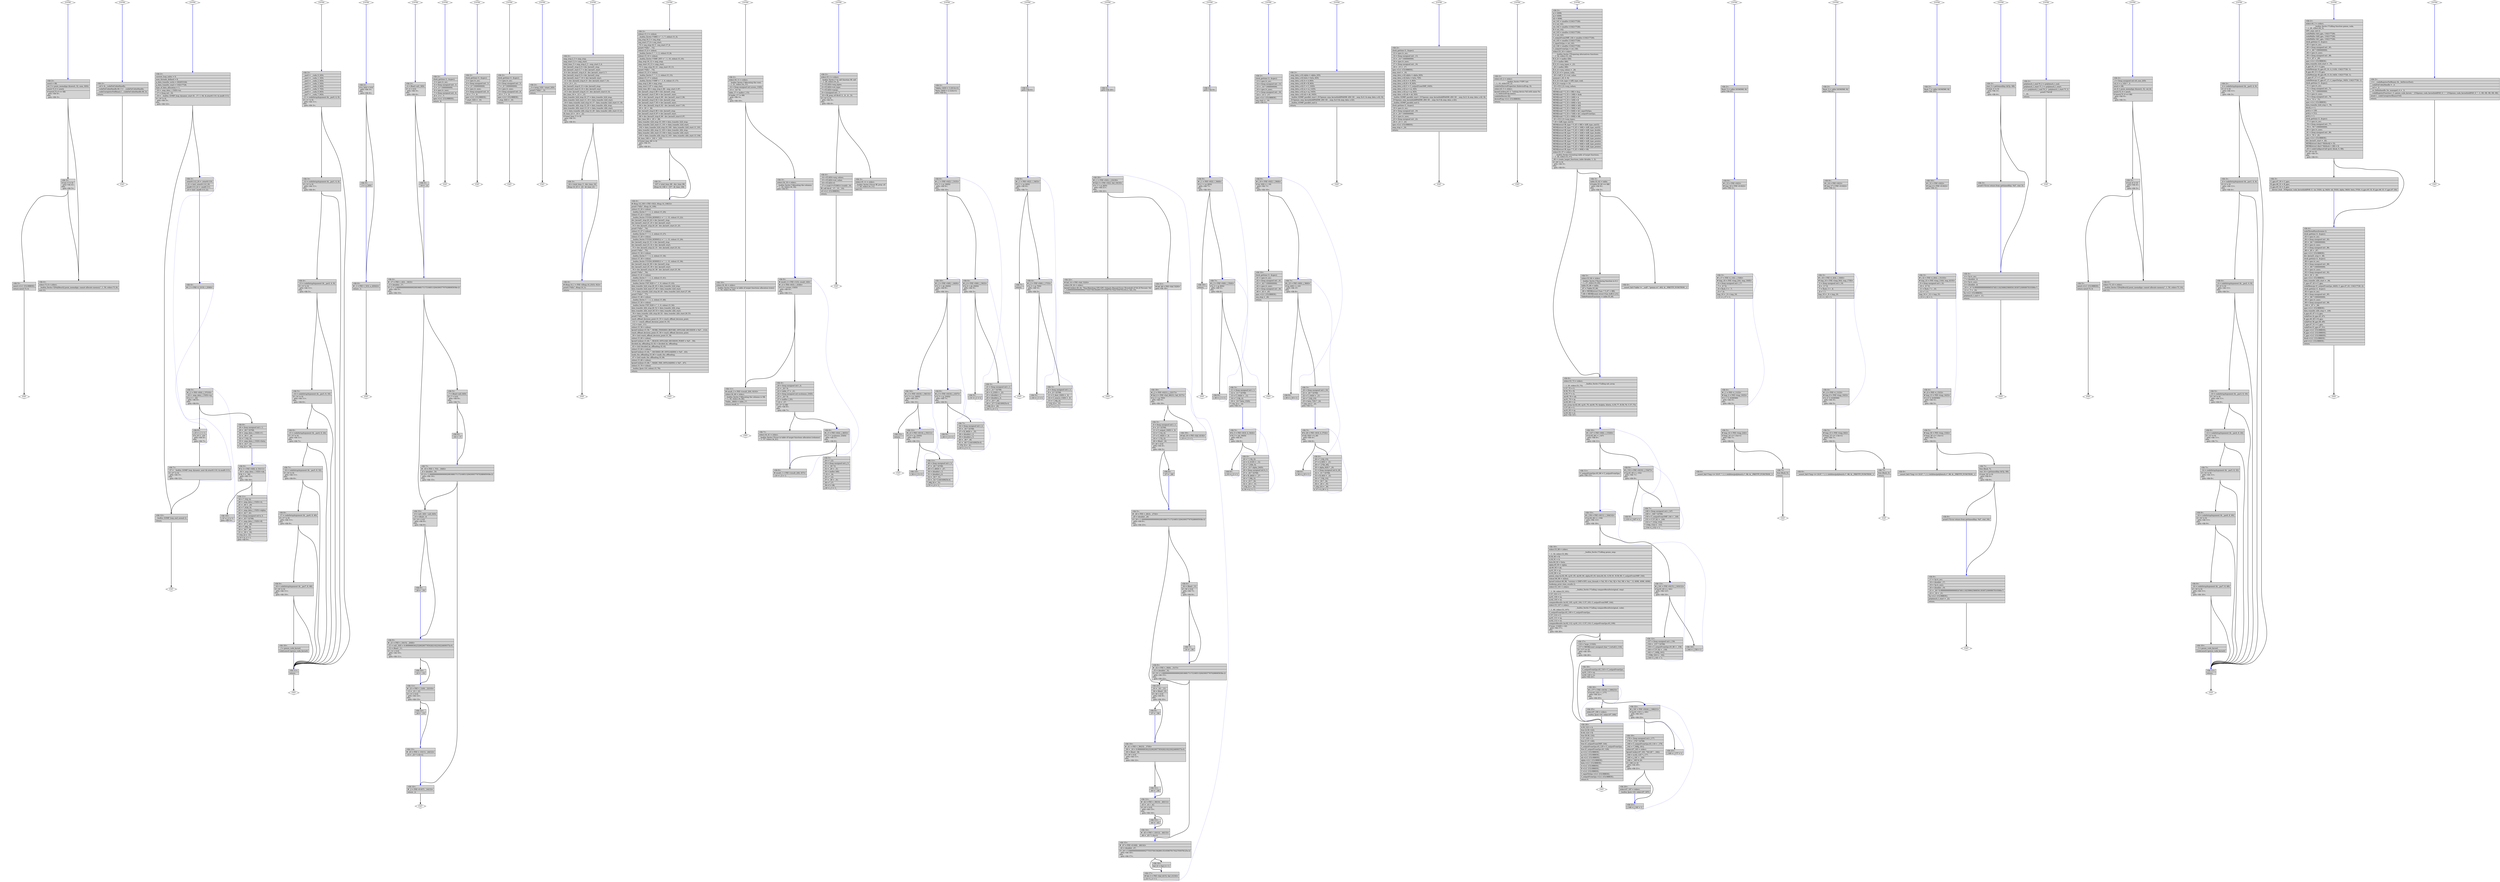 digraph "tmpxft_000005b1_00000000-14_gemm.ii.072t.tailr2" {
overlap=false;
subgraph "void* xmalloc(size_t)" {
	color="black";
	label="void* xmalloc(size_t)";
	fn_3225_basic_block_1 [shape=Mdiamond,style=filled,fillcolor=white,label="EXIT"];

	fn_3225_basic_block_2 [shape=record,style=filled,fillcolor=lightgrey,label="{\<bb\ 2\>:\l\
|newA\ =\ 0B;\l\
|ret_5\ =\ posix_memalign\ (&newA,\ 32,\ num_3(D));\l\
|newA.72_6\ =\ newA;\l\
|if\ (newA.72_6\ ==\ 0B)\l\
\ \ goto\ \<bb\ 4\>;\l\
else\l\
\ \ goto\ \<bb\ 3\>;\l\
}"];

	fn_3225_basic_block_3 [shape=record,style=filled,fillcolor=lightgrey,label="{\<bb\ 3\>:\l\
|if\ (ret_5\ !=\ 0)\l\
\ \ goto\ \<bb\ 4\>;\l\
else\l\
\ \ goto\ \<bb\ 5\>;\l\
}"];

	fn_3225_basic_block_5 [shape=record,style=filled,fillcolor=lightgrey,label="{\<bb\ 5\>:\l\
|newA\ =\{v\}\ \{CLOBBER\};\l\
|return\ newA.72_6;\l\
}"];

	fn_3225_basic_block_4 [shape=record,style=filled,fillcolor=lightgrey,label="{\<bb\ 4\>:\l\
|stderr.73_8\ =\ stderr;\l\
|__builtin_fwrite\ (\"[PolyBench]\ posix_memalign:\ cannot\ allocate\ memory\",\ 1,\ 50,\ stderr.73_8);\l\
|exit\ (1);\l\
}"];

	fn_3225_basic_block_0 [shape=Mdiamond,style=filled,fillcolor=white,label="ENTRY"];

	fn_3225_basic_block_0:s -> fn_3225_basic_block_2:n [style="solid,bold",color=blue,weight=100,constraint=true];
	fn_3225_basic_block_2:s -> fn_3225_basic_block_4:n [style="solid,bold",color=black,weight=10,constraint=true];
	fn_3225_basic_block_2:s -> fn_3225_basic_block_3:n [style="solid,bold",color=black,weight=10,constraint=true];
	fn_3225_basic_block_3:s -> fn_3225_basic_block_4:n [style="solid,bold",color=black,weight=10,constraint=true];
	fn_3225_basic_block_3:s -> fn_3225_basic_block_5:n [style="solid,bold",color=black,weight=10,constraint=true];
	fn_3225_basic_block_5:s -> fn_3225_basic_block_1:n [style="solid,bold",color=black,weight=10,constraint=true];
	fn_3225_basic_block_0:s -> fn_3225_basic_block_1:n [style="invis",constraint=true];
}
subgraph "void __cudaUnregisterBinaryUtil()" {
	color="black";
	label="void __cudaUnregisterBinaryUtil()";
	fn_3229_basic_block_1 [shape=Mdiamond,style=filled,fillcolor=white,label="EXIT"];

	fn_3229_basic_block_2 [shape=record,style=filled,fillcolor=lightgrey,label="{\<bb\ 2\>:\l\
|__ref\ =\ &__cudaFatCubinHandle;\l\
|__cudaFatCubinHandle.84_3\ =\ __cudaFatCubinHandle;\l\
|__cudaUnregisterFatBinary\ (__cudaFatCubinHandle.84_3);\l\
|return;\l\
}"];

	fn_3229_basic_block_0 [shape=Mdiamond,style=filled,fillcolor=white,label="ENTRY"];

	fn_3229_basic_block_0:s -> fn_3229_basic_block_2:n [style="solid,bold",color=blue,weight=100,constraint=true];
	fn_3229_basic_block_2:s -> fn_3229_basic_block_1:n [style="solid,bold",color=black,weight=10,constraint=true];
	fn_3229_basic_block_0:s -> fn_3229_basic_block_1:n [style="invis",constraint=true];
}
subgraph "<built-in>" {
	color="black";
	label="<built-in>";
	fn_3256_basic_block_1 [shape=Mdiamond,style=filled,fillcolor=white,label="EXIT"];

	fn_3256_basic_block_2 [shape=record,style=filled,fillcolor=lightgrey,label="{\<bb\ 2\>:\l\
|current_loop_index\ =\ 0;\l\
|num_threads_defined\ =\ 8;\l\
|q_data_transfer_write\ =\ 402653184;\l\
|q_data_transfer_read\ =\ 134217728;\l\
|type_of_data_allocation\ =\ 1;\l\
|_16\ =\ .omp_data_i_15(D)-\>ni;\l\
|_17\ =\ (long\ int)\ _16;\l\
|_19\ =\ __builtin_GOMP_loop_dynamic_start\ (0,\ _17,\ 1,\ 64,\ &.istart0.110,\ &.iend0.111);\l\
|if\ (_19\ !=\ 0)\l\
\ \ goto\ \<bb\ 3\>;\l\
else\l\
\ \ goto\ \<bb\ 12\>;\l\
}"];

	fn_3256_basic_block_3 [shape=record,style=filled,fillcolor=lightgrey,label="{\<bb\ 3\>:\l\
|.istart0.112_20\ =\ .istart0.110;\l\
|i_21\ =\ (int)\ .istart0.112_20;\l\
|.iend0.113_22\ =\ .iend0.111;\l\
|_23\ =\ (int)\ .iend0.113_22;\l\
}"];

	fn_3256_basic_block_4 [shape=record,style=filled,fillcolor=lightgrey,label="{\<bb\ 4\>:\l\
|#\ i_1\ =\ PHI\ \<i_21(3),\ i_25(6)\>\l\
}"];

	fn_3256_basic_block_5 [shape=record,style=filled,fillcolor=lightgrey,label="{\<bb\ 5\>:\l\
|#\ j_2\ =\ PHI\ \<0(4),\ j_37(10)\>\l\
|_24\ =\ .omp_data_i_15(D)-\>nj;\l\
|if\ (j_2\ \<\ _24)\l\
\ \ goto\ \<bb\ 8\>;\l\
else\l\
\ \ goto\ \<bb\ 6\>;\l\
}"];

	fn_3256_basic_block_6 [shape=record,style=filled,fillcolor=lightgrey,label="{\<bb\ 6\>:\l\
|i_25\ =\ i_1\ +\ 1;\l\
|if\ (i_25\ \<\ _23)\l\
\ \ goto\ \<bb\ 4\>;\l\
else\l\
\ \ goto\ \<bb\ 7\>;\l\
}"];

	fn_3256_basic_block_7 [shape=record,style=filled,fillcolor=lightgrey,label="{\<bb\ 7\>:\l\
|_27\ =\ __builtin_GOMP_loop_dynamic_next\ (&.istart0.110,\ &.iend0.111);\l\
|if\ (_27\ !=\ 0)\l\
\ \ goto\ \<bb\ 3\>;\l\
else\l\
\ \ goto\ \<bb\ 12\>;\l\
}"];

	fn_3256_basic_block_12 [shape=record,style=filled,fillcolor=lightgrey,label="{\<bb\ 12\>:\l\
|__builtin_GOMP_loop_end_nowait\ ();\l\
|return;\l\
}"];

	fn_3256_basic_block_8 [shape=record,style=filled,fillcolor=lightgrey,label="{\<bb\ 8\>:\l\
|_28\ =\ (long\ unsigned\ int)\ i_1;\l\
|_29\ =\ _28\ *\ 32768;\l\
|_30\ =\ .omp_data_i_15(D)-\>C;\l\
|_31\ =\ _30\ +\ _29;\l\
|_32\ =\ *_31[j_2];\l\
|_33\ =\ .omp_data_i_15(D)-\>beta;\l\
|_34\ =\ _32\ *\ _33;\l\
|*_31[j_2]\ =\ _34;\l\
}"];

	fn_3256_basic_block_9 [shape=record,style=filled,fillcolor=lightgrey,label="{\<bb\ 9\>:\l\
|#\ k_3\ =\ PHI\ \<0(8),\ k_53(11)\>\l\
|_36\ =\ .omp_data_i_15(D)-\>nk;\l\
|if\ (k_3\ \<\ _36)\l\
\ \ goto\ \<bb\ 11\>;\l\
else\l\
\ \ goto\ \<bb\ 10\>;\l\
}"];

	fn_3256_basic_block_10 [shape=record,style=filled,fillcolor=lightgrey,label="{\<bb\ 10\>:\l\
|j_37\ =\ j_2\ +\ 1;\l\
goto\ \<bb\ 5\>;\l\
}"];

	fn_3256_basic_block_11 [shape=record,style=filled,fillcolor=lightgrey,label="{\<bb\ 11\>:\l\
|_39\ =\ *_31[j_2];\l\
|_40\ =\ .omp_data_i_15(D)-\>A;\l\
|_41\ =\ _40\ +\ _29;\l\
|_42\ =\ *_41[k_3];\l\
|_43\ =\ .omp_data_i_15(D)-\>alpha;\l\
|_44\ =\ _42\ *\ _43;\l\
|_45\ =\ (long\ unsigned\ int)\ k_3;\l\
|_46\ =\ _45\ *\ 32768;\l\
|_47\ =\ .omp_data_i_15(D)-\>B;\l\
|_48\ =\ _47\ +\ _46;\l\
|_49\ =\ *_48[j_2];\l\
|_50\ =\ _44\ *\ _49;\l\
|_51\ =\ _39\ +\ _50;\l\
|*_31[j_2]\ =\ _51;\l\
|k_53\ =\ k_3\ +\ 1;\l\
goto\ \<bb\ 9\>;\l\
}"];

	fn_3256_basic_block_0 [shape=Mdiamond,style=filled,fillcolor=white,label="ENTRY"];

	fn_3256_basic_block_0:s -> fn_3256_basic_block_2:n [style="solid,bold",color=blue,weight=100,constraint=true];
	fn_3256_basic_block_2:s -> fn_3256_basic_block_3:n [style="solid,bold",color=black,weight=10,constraint=true];
	fn_3256_basic_block_2:s -> fn_3256_basic_block_12:n [style="solid,bold",color=black,weight=10,constraint=true];
	fn_3256_basic_block_3:s -> fn_3256_basic_block_4:n [style="solid,bold",color=blue,weight=100,constraint=true];
	fn_3256_basic_block_4:s -> fn_3256_basic_block_5:n [style="solid,bold",color=blue,weight=100,constraint=true];
	fn_3256_basic_block_5:s -> fn_3256_basic_block_8:n [style="solid,bold",color=black,weight=10,constraint=true];
	fn_3256_basic_block_5:s -> fn_3256_basic_block_6:n [style="solid,bold",color=black,weight=10,constraint=true];
	fn_3256_basic_block_6:s -> fn_3256_basic_block_4:n [style="dotted,bold",color=blue,weight=10,constraint=false];
	fn_3256_basic_block_6:s -> fn_3256_basic_block_7:n [style="solid,bold",color=black,weight=10,constraint=true];
	fn_3256_basic_block_7:s -> fn_3256_basic_block_12:n [style="solid,bold",color=black,weight=10,constraint=true];
	fn_3256_basic_block_7:s -> fn_3256_basic_block_3:n [style="dotted,bold",color=blue,weight=10,constraint=false];
	fn_3256_basic_block_8:s -> fn_3256_basic_block_9:n [style="solid,bold",color=blue,weight=100,constraint=true];
	fn_3256_basic_block_9:s -> fn_3256_basic_block_11:n [style="solid,bold",color=black,weight=10,constraint=true];
	fn_3256_basic_block_9:s -> fn_3256_basic_block_10:n [style="solid,bold",color=black,weight=10,constraint=true];
	fn_3256_basic_block_10:s -> fn_3256_basic_block_5:n [style="dotted,bold",color=blue,weight=10,constraint=false];
	fn_3256_basic_block_11:s -> fn_3256_basic_block_9:n [style="dotted,bold",color=blue,weight=10,constraint=false];
	fn_3256_basic_block_12:s -> fn_3256_basic_block_1:n [style="solid,bold",color=black,weight=10,constraint=true];
	fn_3256_basic_block_0:s -> fn_3256_basic_block_1:n [style="invis",constraint=true];
}
subgraph "void gemm_cuda_kernel(int, int, int, double, double, double*, double*, double*)" {
	color="black";
	label="void gemm_cuda_kernel(int, int, int, double, double, double*, double*, double*)";
	fn_3252_basic_block_1 [shape=Mdiamond,style=filled,fillcolor=white,label="EXIT"];

	fn_3252_basic_block_2 [shape=record,style=filled,fillcolor=lightgrey,label="{\<bb\ 2\>:\l\
|__par0\ =\ __cuda_0_2(D);\l\
|__par1\ =\ __cuda_1_3(D);\l\
|__par2\ =\ __cuda_2_4(D);\l\
|__par3\ =\ __cuda_3_5(D);\l\
|__par4\ =\ __cuda_4_6(D);\l\
|__par5\ =\ __cuda_5_7(D);\l\
|__par6\ =\ __cuda_6_8(D);\l\
|__par7\ =\ __cuda_7_9(D);\l\
|_11\ =\ cudaSetupArgument\ (&__par0,\ 4,\ 0);\l\
|if\ (_11\ !=\ 0)\l\
\ \ goto\ \<bb\ 11\>;\l\
else\l\
\ \ goto\ \<bb\ 3\>;\l\
}"];

	fn_3252_basic_block_3 [shape=record,style=filled,fillcolor=lightgrey,label="{\<bb\ 3\>:\l\
|_12\ =\ cudaSetupArgument\ (&__par1,\ 4,\ 4);\l\
|if\ (_12\ !=\ 0)\l\
\ \ goto\ \<bb\ 11\>;\l\
else\l\
\ \ goto\ \<bb\ 4\>;\l\
}"];

	fn_3252_basic_block_4 [shape=record,style=filled,fillcolor=lightgrey,label="{\<bb\ 4\>:\l\
|_13\ =\ cudaSetupArgument\ (&__par2,\ 4,\ 8);\l\
|if\ (_13\ !=\ 0)\l\
\ \ goto\ \<bb\ 11\>;\l\
else\l\
\ \ goto\ \<bb\ 5\>;\l\
}"];

	fn_3252_basic_block_5 [shape=record,style=filled,fillcolor=lightgrey,label="{\<bb\ 5\>:\l\
|_14\ =\ cudaSetupArgument\ (&__par3,\ 8,\ 16);\l\
|if\ (_14\ !=\ 0)\l\
\ \ goto\ \<bb\ 11\>;\l\
else\l\
\ \ goto\ \<bb\ 6\>;\l\
}"];

	fn_3252_basic_block_6 [shape=record,style=filled,fillcolor=lightgrey,label="{\<bb\ 6\>:\l\
|_15\ =\ cudaSetupArgument\ (&__par4,\ 8,\ 24);\l\
|if\ (_15\ !=\ 0)\l\
\ \ goto\ \<bb\ 11\>;\l\
else\l\
\ \ goto\ \<bb\ 7\>;\l\
}"];

	fn_3252_basic_block_7 [shape=record,style=filled,fillcolor=lightgrey,label="{\<bb\ 7\>:\l\
|_16\ =\ cudaSetupArgument\ (&__par5,\ 8,\ 32);\l\
|if\ (_16\ !=\ 0)\l\
\ \ goto\ \<bb\ 11\>;\l\
else\l\
\ \ goto\ \<bb\ 8\>;\l\
}"];

	fn_3252_basic_block_8 [shape=record,style=filled,fillcolor=lightgrey,label="{\<bb\ 8\>:\l\
|_17\ =\ cudaSetupArgument\ (&__par6,\ 8,\ 40);\l\
|if\ (_17\ !=\ 0)\l\
\ \ goto\ \<bb\ 11\>;\l\
else\l\
\ \ goto\ \<bb\ 9\>;\l\
}"];

	fn_3252_basic_block_9 [shape=record,style=filled,fillcolor=lightgrey,label="{\<bb\ 9\>:\l\
|_18\ =\ cudaSetupArgument\ (&__par7,\ 8,\ 48);\l\
|if\ (_18\ !=\ 0)\l\
\ \ goto\ \<bb\ 11\>;\l\
else\l\
\ \ goto\ \<bb\ 10\>;\l\
}"];

	fn_3252_basic_block_10 [shape=record,style=filled,fillcolor=lightgrey,label="{\<bb\ 10\>:\l\
|__f\ =\ gemm_cuda_kernel;\l\
|cudaLaunch\ (gemm_cuda_kernel);\l\
}"];

	fn_3252_basic_block_11 [shape=record,style=filled,fillcolor=lightgrey,label="{\<bb\ 11\>:\l\
|return;\l\
}"];

	fn_3252_basic_block_0 [shape=Mdiamond,style=filled,fillcolor=white,label="ENTRY"];

	fn_3252_basic_block_0:s -> fn_3252_basic_block_2:n [style="solid,bold",color=blue,weight=100,constraint=true];
	fn_3252_basic_block_2:s -> fn_3252_basic_block_11:n [style="solid,bold",color=black,weight=10,constraint=true];
	fn_3252_basic_block_2:s -> fn_3252_basic_block_3:n [style="solid,bold",color=black,weight=10,constraint=true];
	fn_3252_basic_block_3:s -> fn_3252_basic_block_11:n [style="solid,bold",color=black,weight=10,constraint=true];
	fn_3252_basic_block_3:s -> fn_3252_basic_block_4:n [style="solid,bold",color=black,weight=10,constraint=true];
	fn_3252_basic_block_4:s -> fn_3252_basic_block_11:n [style="solid,bold",color=black,weight=10,constraint=true];
	fn_3252_basic_block_4:s -> fn_3252_basic_block_5:n [style="solid,bold",color=black,weight=10,constraint=true];
	fn_3252_basic_block_5:s -> fn_3252_basic_block_11:n [style="solid,bold",color=black,weight=10,constraint=true];
	fn_3252_basic_block_5:s -> fn_3252_basic_block_6:n [style="solid,bold",color=black,weight=10,constraint=true];
	fn_3252_basic_block_6:s -> fn_3252_basic_block_11:n [style="solid,bold",color=black,weight=10,constraint=true];
	fn_3252_basic_block_6:s -> fn_3252_basic_block_7:n [style="solid,bold",color=black,weight=10,constraint=true];
	fn_3252_basic_block_7:s -> fn_3252_basic_block_11:n [style="solid,bold",color=black,weight=10,constraint=true];
	fn_3252_basic_block_7:s -> fn_3252_basic_block_8:n [style="solid,bold",color=black,weight=10,constraint=true];
	fn_3252_basic_block_8:s -> fn_3252_basic_block_11:n [style="solid,bold",color=black,weight=10,constraint=true];
	fn_3252_basic_block_8:s -> fn_3252_basic_block_9:n [style="solid,bold",color=black,weight=10,constraint=true];
	fn_3252_basic_block_9:s -> fn_3252_basic_block_11:n [style="solid,bold",color=black,weight=10,constraint=true];
	fn_3252_basic_block_9:s -> fn_3252_basic_block_10:n [style="solid,bold",color=black,weight=10,constraint=true];
	fn_3252_basic_block_10:s -> fn_3252_basic_block_11:n [style="solid,bold",color=blue,weight=100,constraint=true];
	fn_3252_basic_block_11:s -> fn_3252_basic_block_1:n [style="solid,bold",color=black,weight=10,constraint=true];
	fn_3252_basic_block_0:s -> fn_3252_basic_block_1:n [style="invis",constraint=true];
}
subgraph "float absVal(float)" {
	color="black";
	label="float absVal(float)";
	fn_3194_basic_block_1 [shape=Mdiamond,style=filled,fillcolor=white,label="EXIT"];

	fn_3194_basic_block_2 [shape=record,style=filled,fillcolor=lightgrey,label="{\<bb\ 2\>:\l\
|if\ (a_2(D)\ \<\ 0.0)\l\
\ \ goto\ \<bb\ 3\>;\l\
else\l\
\ \ goto\ \<bb\ 4\>;\l\
}"];

	fn_3194_basic_block_3 [shape=record,style=filled,fillcolor=lightgrey,label="{\<bb\ 3\>:\l\
|_3\ =\ -a_2(D);\l\
}"];

	fn_3194_basic_block_4 [shape=record,style=filled,fillcolor=lightgrey,label="{\<bb\ 4\>:\l\
|#\ _1\ =\ PHI\ \<_3(3),\ a_2(D)(2)\>\l\
|return\ _1;\l\
}"];

	fn_3194_basic_block_0 [shape=Mdiamond,style=filled,fillcolor=white,label="ENTRY"];

	fn_3194_basic_block_0:s -> fn_3194_basic_block_2:n [style="solid,bold",color=blue,weight=100,constraint=true];
	fn_3194_basic_block_2:s -> fn_3194_basic_block_3:n [style="solid,bold",color=black,weight=10,constraint=true];
	fn_3194_basic_block_2:s -> fn_3194_basic_block_4:n [style="solid,bold",color=black,weight=10,constraint=true];
	fn_3194_basic_block_3:s -> fn_3194_basic_block_4:n [style="solid,bold",color=blue,weight=100,constraint=true];
	fn_3194_basic_block_4:s -> fn_3194_basic_block_1:n [style="solid,bold",color=black,weight=10,constraint=true];
	fn_3194_basic_block_0:s -> fn_3194_basic_block_1:n [style="invis",constraint=true];
}
subgraph "float percentDiff(double, double)" {
	color="black";
	label="float percentDiff(double, double)";
	fn_3195_basic_block_1 [shape=Mdiamond,style=filled,fillcolor=white,label="EXIT"];

	fn_3195_basic_block_2 [shape=record,style=filled,fillcolor=lightgrey,label="{\<bb\ 2\>:\l\
|_4\ =\ (float)\ val1_3(D);\l\
|if\ (_4\ \<\ 0.0)\l\
\ \ goto\ \<bb\ 3\>;\l\
else\l\
\ \ goto\ \<bb\ 4\>;\l\
}"];

	fn_3195_basic_block_3 [shape=record,style=filled,fillcolor=lightgrey,label="{\<bb\ 3\>:\l\
|_16\ =\ -_4;\l\
}"];

	fn_3195_basic_block_4 [shape=record,style=filled,fillcolor=lightgrey,label="{\<bb\ 4\>:\l\
|#\ _17\ =\ PHI\ \<_4(2),\ _16(3)\>\l\
|_5\ =\ (double)\ _17;\l\
|if\ (_5\ \<\ 1.00000000000000002081668171172168513294309377670288085938e-2)\l\
\ \ goto\ \<bb\ 5\>;\l\
else\l\
\ \ goto\ \<bb\ 15\>;\l\
}"];

	fn_3195_basic_block_5 [shape=record,style=filled,fillcolor=lightgrey,label="{\<bb\ 5\>:\l\
|_7\ =\ (float)\ val2_6(D);\l\
|if\ (_7\ \<\ 0.0)\l\
\ \ goto\ \<bb\ 6\>;\l\
else\l\
\ \ goto\ \<bb\ 7\>;\l\
}"];

	fn_3195_basic_block_6 [shape=record,style=filled,fillcolor=lightgrey,label="{\<bb\ 6\>:\l\
|_18\ =\ -_7;\l\
}"];

	fn_3195_basic_block_7 [shape=record,style=filled,fillcolor=lightgrey,label="{\<bb\ 7\>:\l\
|#\ _19\ =\ PHI\ \<_7(5),\ _18(6)\>\l\
|_8\ =\ (double)\ _19;\l\
|if\ (_8\ \<\ 1.00000000000000002081668171172168513294309377670288085938e-2)\l\
\ \ goto\ \<bb\ 14\>;\l\
else\l\
\ \ goto\ \<bb\ 15\>;\l\
}"];

	fn_3195_basic_block_15 [shape=record,style=filled,fillcolor=lightgrey,label="{\<bb\ 15\>:\l\
|_9\ =\ val1_3(D)\ -\ val2_6(D);\l\
|_10\ =\ (float)\ _9;\l\
|if\ (_10\ \<\ 0.0)\l\
\ \ goto\ \<bb\ 8\>;\l\
else\l\
\ \ goto\ \<bb\ 9\>;\l\
}"];

	fn_3195_basic_block_8 [shape=record,style=filled,fillcolor=lightgrey,label="{\<bb\ 8\>:\l\
|_20\ =\ -_10;\l\
}"];

	fn_3195_basic_block_9 [shape=record,style=filled,fillcolor=lightgrey,label="{\<bb\ 9\>:\l\
|#\ _21\ =\ PHI\ \<_10(15),\ _20(8)\>\l\
|_11\ =\ val1_3(D)\ +\ 9.99999993922529029077850282192230224609375e-9;\l\
|_12\ =\ (float)\ _11;\l\
|if\ (_12\ \<\ 0.0)\l\
\ \ goto\ \<bb\ 10\>;\l\
else\l\
\ \ goto\ \<bb\ 11\>;\l\
}"];

	fn_3195_basic_block_10 [shape=record,style=filled,fillcolor=lightgrey,label="{\<bb\ 10\>:\l\
|_22\ =\ -_12;\l\
}"];

	fn_3195_basic_block_11 [shape=record,style=filled,fillcolor=lightgrey,label="{\<bb\ 11\>:\l\
|#\ _23\ =\ PHI\ \<_12(9),\ _22(10)\>\l\
|_13\ =\ _21\ /\ _23;\l\
|if\ (_13\ \<\ 0.0)\l\
\ \ goto\ \<bb\ 12\>;\l\
else\l\
\ \ goto\ \<bb\ 13\>;\l\
}"];

	fn_3195_basic_block_12 [shape=record,style=filled,fillcolor=lightgrey,label="{\<bb\ 12\>:\l\
|_24\ =\ -_13;\l\
}"];

	fn_3195_basic_block_13 [shape=record,style=filled,fillcolor=lightgrey,label="{\<bb\ 13\>:\l\
|#\ _25\ =\ PHI\ \<_13(11),\ _24(12)\>\l\
|_14\ =\ _25\ *\ 1.0e+2;\l\
}"];

	fn_3195_basic_block_14 [shape=record,style=filled,fillcolor=lightgrey,label="{\<bb\ 14\>:\l\
|#\ _2\ =\ PHI\ \<0.0(7),\ _14(13)\>\l\
|return\ _2;\l\
}"];

	fn_3195_basic_block_0 [shape=Mdiamond,style=filled,fillcolor=white,label="ENTRY"];

	fn_3195_basic_block_0:s -> fn_3195_basic_block_2:n [style="solid,bold",color=blue,weight=100,constraint=true];
	fn_3195_basic_block_2:s -> fn_3195_basic_block_3:n [style="solid,bold",color=black,weight=10,constraint=true];
	fn_3195_basic_block_2:s -> fn_3195_basic_block_4:n [style="solid,bold",color=black,weight=10,constraint=true];
	fn_3195_basic_block_3:s -> fn_3195_basic_block_4:n [style="solid,bold",color=blue,weight=100,constraint=true];
	fn_3195_basic_block_4:s -> fn_3195_basic_block_5:n [style="solid,bold",color=black,weight=10,constraint=true];
	fn_3195_basic_block_4:s -> fn_3195_basic_block_15:n [style="solid,bold",color=black,weight=10,constraint=true];
	fn_3195_basic_block_5:s -> fn_3195_basic_block_6:n [style="solid,bold",color=black,weight=10,constraint=true];
	fn_3195_basic_block_5:s -> fn_3195_basic_block_7:n [style="solid,bold",color=black,weight=10,constraint=true];
	fn_3195_basic_block_6:s -> fn_3195_basic_block_7:n [style="solid,bold",color=blue,weight=100,constraint=true];
	fn_3195_basic_block_7:s -> fn_3195_basic_block_14:n [style="solid,bold",color=black,weight=10,constraint=true];
	fn_3195_basic_block_7:s -> fn_3195_basic_block_15:n [style="solid,bold",color=black,weight=10,constraint=true];
	fn_3195_basic_block_8:s -> fn_3195_basic_block_9:n [style="solid,bold",color=blue,weight=100,constraint=true];
	fn_3195_basic_block_9:s -> fn_3195_basic_block_10:n [style="solid,bold",color=black,weight=10,constraint=true];
	fn_3195_basic_block_9:s -> fn_3195_basic_block_11:n [style="solid,bold",color=black,weight=10,constraint=true];
	fn_3195_basic_block_10:s -> fn_3195_basic_block_11:n [style="solid,bold",color=blue,weight=100,constraint=true];
	fn_3195_basic_block_11:s -> fn_3195_basic_block_12:n [style="solid,bold",color=black,weight=10,constraint=true];
	fn_3195_basic_block_11:s -> fn_3195_basic_block_13:n [style="solid,bold",color=black,weight=10,constraint=true];
	fn_3195_basic_block_12:s -> fn_3195_basic_block_13:n [style="solid,bold",color=blue,weight=100,constraint=true];
	fn_3195_basic_block_13:s -> fn_3195_basic_block_14:n [style="solid,bold",color=blue,weight=100,constraint=true];
	fn_3195_basic_block_14:s -> fn_3195_basic_block_1:n [style="solid,bold",color=black,weight=10,constraint=true];
	fn_3195_basic_block_15:s -> fn_3195_basic_block_8:n [style="solid,bold",color=black,weight=10,constraint=true];
	fn_3195_basic_block_15:s -> fn_3195_basic_block_9:n [style="solid,bold",color=black,weight=10,constraint=true];
	fn_3195_basic_block_0:s -> fn_3195_basic_block_1:n [style="invis",constraint=true];
}
subgraph "uint64_t get_time()" {
	color="black";
	label="uint64_t get_time()";
	fn_3200_basic_block_1 [shape=Mdiamond,style=filled,fillcolor=white,label="EXIT"];

	fn_3200_basic_block_2 [shape=record,style=filled,fillcolor=lightgrey,label="{\<bb\ 2\>:\l\
|clock_gettime\ (1,\ &spec);\l\
|_3\ =\ spec.tv_sec;\l\
|_4\ =\ (long\ unsigned\ int)\ _3;\l\
|_5\ =\ _4\ *\ 1000000000;\l\
|_6\ =\ spec.tv_nsec;\l\
|_7\ =\ (long\ unsigned\ int)\ _6;\l\
|_8\ =\ _5\ +\ _7;\l\
|spec\ =\{v\}\ \{CLOBBER\};\l\
|return\ _8;\l\
}"];

	fn_3200_basic_block_0 [shape=Mdiamond,style=filled,fillcolor=white,label="ENTRY"];

	fn_3200_basic_block_0:s -> fn_3200_basic_block_2:n [style="solid,bold",color=blue,weight=100,constraint=true];
	fn_3200_basic_block_2:s -> fn_3200_basic_block_1:n [style="solid,bold",color=black,weight=10,constraint=true];
	fn_3200_basic_block_0:s -> fn_3200_basic_block_1:n [style="invis",constraint=true];
}
subgraph "void hookomp_timing_start(uint64_t*)" {
	color="black";
	label="void hookomp_timing_start(uint64_t*)";
	fn_3201_basic_block_1 [shape=Mdiamond,style=filled,fillcolor=white,label="EXIT"];

	fn_3201_basic_block_2 [shape=record,style=filled,fillcolor=lightgrey,label="{\<bb\ 2\>:\l\
|clock_gettime\ (1,\ &spec);\l\
|_5\ =\ spec.tv_sec;\l\
|_6\ =\ (long\ unsigned\ int)\ _5;\l\
|_7\ =\ _6\ *\ 1000000000;\l\
|_8\ =\ spec.tv_nsec;\l\
|_9\ =\ (long\ unsigned\ int)\ _8;\l\
|_10\ =\ _7\ +\ _9;\l\
|spec\ =\{v\}\ \{CLOBBER\};\l\
|*_start_3(D)\ =\ _10;\l\
|return;\l\
}"];

	fn_3201_basic_block_0 [shape=Mdiamond,style=filled,fillcolor=white,label="ENTRY"];

	fn_3201_basic_block_0:s -> fn_3201_basic_block_2:n [style="solid,bold",color=blue,weight=100,constraint=true];
	fn_3201_basic_block_2:s -> fn_3201_basic_block_1:n [style="solid,bold",color=black,weight=10,constraint=true];
	fn_3201_basic_block_0:s -> fn_3201_basic_block_1:n [style="invis",constraint=true];
}
subgraph "void hookomp_timing_stop(uint64_t*)" {
	color="black";
	label="void hookomp_timing_stop(uint64_t*)";
	fn_3202_basic_block_1 [shape=Mdiamond,style=filled,fillcolor=white,label="EXIT"];

	fn_3202_basic_block_2 [shape=record,style=filled,fillcolor=lightgrey,label="{\<bb\ 2\>:\l\
|clock_gettime\ (1,\ &spec);\l\
|_5\ =\ spec.tv_sec;\l\
|_6\ =\ (long\ unsigned\ int)\ _5;\l\
|_7\ =\ _6\ *\ 1000000000;\l\
|_8\ =\ spec.tv_nsec;\l\
|_9\ =\ (long\ unsigned\ int)\ _8;\l\
|_10\ =\ _7\ +\ _9;\l\
|spec\ =\{v\}\ \{CLOBBER\};\l\
|*_stop_3(D)\ =\ _10;\l\
|return;\l\
}"];

	fn_3202_basic_block_0 [shape=Mdiamond,style=filled,fillcolor=white,label="ENTRY"];

	fn_3202_basic_block_0:s -> fn_3202_basic_block_2:n [style="solid,bold",color=blue,weight=100,constraint=true];
	fn_3202_basic_block_2:s -> fn_3202_basic_block_1:n [style="solid,bold",color=black,weight=10,constraint=true];
	fn_3202_basic_block_0:s -> fn_3202_basic_block_1:n [style="invis",constraint=true];
}
subgraph "void hookomp_timing_print(uint64_t, uint64_t)" {
	color="black";
	label="void hookomp_timing_print(uint64_t, uint64_t)";
	fn_3203_basic_block_1 [shape=Mdiamond,style=filled,fillcolor=white,label="EXIT"];

	fn_3203_basic_block_2 [shape=record,style=filled,fillcolor=lightgrey,label="{\<bb\ 2\>:\l\
|_3\ =\ tstop_1(D)\ -\ tstart_2(D);\l\
|printf\ (\"%llu\",\ _3);\l\
|return;\l\
}"];

	fn_3203_basic_block_0 [shape=Mdiamond,style=filled,fillcolor=white,label="ENTRY"];

	fn_3203_basic_block_0:s -> fn_3203_basic_block_2:n [style="solid,bold",color=blue,weight=100,constraint=true];
	fn_3203_basic_block_2:s -> fn_3203_basic_block_1:n [style="solid,bold",color=black,weight=10,constraint=true];
	fn_3203_basic_block_0:s -> fn_3203_basic_block_1:n [style="invis",constraint=true];
}
subgraph "void hookomp_timing_print_without_dev()" {
	color="black";
	label="void hookomp_timing_print_without_dev()";
	fn_3204_basic_block_1 [shape=Mdiamond,style=filled,fillcolor=white,label="EXIT"];

	fn_3204_basic_block_2 [shape=record,style=filled,fillcolor=lightgrey,label="{\<bb\ 2\>:\l\
|omp_stop.2_3\ =\ omp_stop;\l\
|omp_start.3_4\ =\ omp_start;\l\
|total_time_5\ =\ omp_stop.2_3\ -\ omp_start.3_4;\l\
|dev_kernel1_stop.4_6\ =\ dev_kernel1_stop;\l\
|dev_kernel1_start.5_7\ =\ dev_kernel1_start;\l\
|_8\ =\ dev_kernel1_stop.4_6\ -\ dev_kernel1_start.5_7;\l\
|dev_kernel2_stop.6_9\ =\ dev_kernel2_stop;\l\
|dev_kernel2_start.7_10\ =\ dev_kernel2_start;\l\
|_11\ =\ dev_kernel2_stop.6_9\ -\ dev_kernel2_start.7_10;\l\
|_12\ =\ _8\ +\ _11;\l\
|dev_kernel3_stop.8_13\ =\ dev_kernel3_stop;\l\
|dev_kernel3_start.9_14\ =\ dev_kernel3_start;\l\
|_15\ =\ dev_kernel3_stop.8_13\ -\ dev_kernel3_start.9_14;\l\
|dev_time_16\ =\ _12\ +\ _15;\l\
|data_transfer_h2d_stop.10_17\ =\ data_transfer_h2d_stop;\l\
|data_transfer_h2d_start.11_18\ =\ data_transfer_h2d_start;\l\
|_19\ =\ data_transfer_h2d_stop.10_17\ -\ data_transfer_h2d_start.11_18;\l\
|data_transfer_d2h_stop.12_20\ =\ data_transfer_d2h_stop;\l\
|data_transfer_d2h_start.13_21\ =\ data_transfer_d2h_start;\l\
|_22\ =\ data_transfer_d2h_stop.12_20\ -\ data_transfer_d2h_start.13_21;\l\
|dt_time_23\ =\ _19\ +\ _22;\l\
|if\ (total_time_5\ !=\ 0)\l\
\ \ goto\ \<bb\ 3\>;\l\
else\l\
\ \ goto\ \<bb\ 4\>;\l\
}"];

	fn_3204_basic_block_3 [shape=record,style=filled,fillcolor=lightgrey,label="{\<bb\ 3\>:\l\
|_24\ =\ total_time_5\ -\ dev_time_16;\l\
|iftmp.14_25\ =\ _24\ -\ dt_time_23;\l\
}"];

	fn_3204_basic_block_4 [shape=record,style=filled,fillcolor=lightgrey,label="{\<bb\ 4\>:\l\
|#\ iftmp.14_1\ =\ PHI\ \<iftmp.14_25(3),\ 0(2)\>\l\
|printf\ (\"%llu\",\ iftmp.14_1);\l\
|return;\l\
}"];

	fn_3204_basic_block_0 [shape=Mdiamond,style=filled,fillcolor=white,label="ENTRY"];

	fn_3204_basic_block_0:s -> fn_3204_basic_block_2:n [style="solid,bold",color=blue,weight=100,constraint=true];
	fn_3204_basic_block_2:s -> fn_3204_basic_block_3:n [style="solid,bold",color=black,weight=10,constraint=true];
	fn_3204_basic_block_2:s -> fn_3204_basic_block_4:n [style="solid,bold",color=black,weight=10,constraint=true];
	fn_3204_basic_block_3:s -> fn_3204_basic_block_4:n [style="solid,bold",color=blue,weight=100,constraint=true];
	fn_3204_basic_block_4:s -> fn_3204_basic_block_1:n [style="solid,bold",color=black,weight=10,constraint=true];
	fn_3204_basic_block_0:s -> fn_3204_basic_block_1:n [style="invis",constraint=true];
}
subgraph "void hookomp_print_time_results()" {
	color="black";
	label="void hookomp_print_time_results()";
	fn_3205_basic_block_1 [shape=Mdiamond,style=filled,fillcolor=white,label="EXIT"];

	fn_3205_basic_block_2 [shape=record,style=filled,fillcolor=lightgrey,label="{\<bb\ 2\>:\l\
|stdout.15_3\ =\ stdout;\l\
|__builtin_fwrite\ (\"ORIG\ =\ \",\ 1,\ 7,\ stdout.15_3);\l\
|seq_stop.16_5\ =\ seq_stop;\l\
|seq_start.17_6\ =\ seq_start;\l\
|_72\ =\ seq_stop.16_5\ -\ seq_start.17_6;\l\
|printf\ (\"%llu\",\ _72);\l\
|stdout.15_8\ =\ stdout;\l\
|__builtin_fwrite\ (\",\ \",\ 1,\ 2,\ stdout.15_8);\l\
|stdout.15_10\ =\ stdout;\l\
|__builtin_fwrite\ (\"OMP_OFF\ =\ \",\ 1,\ 10,\ stdout.15_10);\l\
|omp_stop.18_12\ =\ omp_stop;\l\
|omp_start.19_13\ =\ omp_start;\l\
|_73\ =\ omp_stop.18_12\ -\ omp_start.19_13;\l\
|printf\ (\"%llu\",\ _73);\l\
|stdout.15_15\ =\ stdout;\l\
|__builtin_fwrite\ (\",\ \",\ 1,\ 2,\ stdout.15_15);\l\
|stdout.15_17\ =\ stdout;\l\
|__builtin_fwrite\ (\"OMP\ =\ \",\ 1,\ 6,\ stdout.15_17);\l\
|omp_stop.2_86\ =\ omp_stop;\l\
|omp_start.3_87\ =\ omp_start;\l\
|total_time_88\ =\ omp_stop.2_86\ -\ omp_start.3_87;\l\
|dev_kernel1_stop.4_89\ =\ dev_kernel1_stop;\l\
|dev_kernel1_start.5_90\ =\ dev_kernel1_start;\l\
|_91\ =\ dev_kernel1_stop.4_89\ -\ dev_kernel1_start.5_90;\l\
|dev_kernel2_stop.6_92\ =\ dev_kernel2_stop;\l\
|dev_kernel2_start.7_93\ =\ dev_kernel2_start;\l\
|_94\ =\ dev_kernel2_stop.6_92\ -\ dev_kernel2_start.7_93;\l\
|_95\ =\ _91\ +\ _94;\l\
|dev_kernel3_stop.8_96\ =\ dev_kernel3_stop;\l\
|dev_kernel3_start.9_97\ =\ dev_kernel3_start;\l\
|_98\ =\ dev_kernel3_stop.8_96\ -\ dev_kernel3_start.9_97;\l\
|dev_time_99\ =\ _95\ +\ _98;\l\
|data_transfer_h2d_stop.10_100\ =\ data_transfer_h2d_stop;\l\
|data_transfer_h2d_start.11_101\ =\ data_transfer_h2d_start;\l\
|_102\ =\ data_transfer_h2d_stop.10_100\ -\ data_transfer_h2d_start.11_101;\l\
|data_transfer_d2h_stop.12_103\ =\ data_transfer_d2h_stop;\l\
|data_transfer_d2h_start.13_104\ =\ data_transfer_d2h_start;\l\
|_105\ =\ data_transfer_d2h_stop.12_103\ -\ data_transfer_d2h_start.13_104;\l\
|dt_time_106\ =\ _102\ +\ _105;\l\
|if\ (total_time_88\ !=\ 0)\l\
\ \ goto\ \<bb\ 3\>;\l\
else\l\
\ \ goto\ \<bb\ 4\>;\l\
}"];

	fn_3205_basic_block_3 [shape=record,style=filled,fillcolor=lightgrey,label="{\<bb\ 3\>:\l\
|_107\ =\ total_time_88\ -\ dev_time_99;\l\
|iftmp.14_108\ =\ _107\ -\ dt_time_106;\l\
}"];

	fn_3205_basic_block_4 [shape=record,style=filled,fillcolor=lightgrey,label="{\<bb\ 4\>:\l\
|#\ iftmp.14_109\ =\ PHI\ \<0(2),\ iftmp.14_108(3)\>\l\
|printf\ (\"%llu\",\ iftmp.14_109);\l\
|stdout.15_20\ =\ stdout;\l\
|__builtin_fwrite\ (\",\ \",\ 1,\ 2,\ stdout.15_20);\l\
|stdout.15_22\ =\ stdout;\l\
|__builtin_fwrite\ (\"CUDA_KERNEL1\ =\ \",\ 1,\ 15,\ stdout.15_22);\l\
|dev_kernel1_stop.20_24\ =\ dev_kernel1_stop;\l\
|dev_kernel1_start.21_25\ =\ dev_kernel1_start;\l\
|_74\ =\ dev_kernel1_stop.20_24\ -\ dev_kernel1_start.21_25;\l\
|printf\ (\"%llu\",\ _74);\l\
|stdout.15_27\ =\ stdout;\l\
|__builtin_fwrite\ (\",\ \",\ 1,\ 2,\ stdout.15_27);\l\
|stdout.15_29\ =\ stdout;\l\
|__builtin_fwrite\ (\"CUDA_KERNEL2\ =\ \",\ 1,\ 15,\ stdout.15_29);\l\
|dev_kernel2_stop.22_31\ =\ dev_kernel2_stop;\l\
|dev_kernel2_start.23_32\ =\ dev_kernel2_start;\l\
|_75\ =\ dev_kernel2_stop.22_31\ -\ dev_kernel2_start.23_32;\l\
|printf\ (\"%llu\",\ _75);\l\
|stdout.15_34\ =\ stdout;\l\
|__builtin_fwrite\ (\",\ \",\ 1,\ 2,\ stdout.15_34);\l\
|stdout.15_36\ =\ stdout;\l\
|__builtin_fwrite\ (\"CUDA_KERNEL3\ =\ \",\ 1,\ 15,\ stdout.15_36);\l\
|dev_kernel3_stop.24_38\ =\ dev_kernel3_stop;\l\
|dev_kernel3_start.25_39\ =\ dev_kernel3_start;\l\
|_76\ =\ dev_kernel3_stop.24_38\ -\ dev_kernel3_start.25_39;\l\
|printf\ (\"%llu\",\ _76);\l\
|stdout.15_41\ =\ stdout;\l\
|__builtin_fwrite\ (\",\ \",\ 1,\ 2,\ stdout.15_41);\l\
|stdout.15_43\ =\ stdout;\l\
|__builtin_fwrite\ (\"DT_H2D\ =\ \",\ 1,\ 9,\ stdout.15_43);\l\
|data_transfer_h2d_stop.26_45\ =\ data_transfer_h2d_stop;\l\
|data_transfer_h2d_start.27_46\ =\ data_transfer_h2d_start;\l\
|_77\ =\ data_transfer_h2d_stop.26_45\ -\ data_transfer_h2d_start.27_46;\l\
|printf\ (\"%llu\",\ _77);\l\
|stdout.15_48\ =\ stdout;\l\
|__builtin_fwrite\ (\",\ \",\ 1,\ 2,\ stdout.15_48);\l\
|stdout.15_50\ =\ stdout;\l\
|__builtin_fwrite\ (\"DT_D2H\ =\ \",\ 1,\ 9,\ stdout.15_50);\l\
|data_transfer_d2h_stop.28_52\ =\ data_transfer_d2h_stop;\l\
|data_transfer_d2h_start.29_53\ =\ data_transfer_d2h_start;\l\
|_78\ =\ data_transfer_d2h_stop.28_52\ -\ data_transfer_d2h_start.29_53;\l\
|printf\ (\"%llu\",\ _78);\l\
|reach_offload_decision_point.31_55\ =\ reach_offload_decision_point;\l\
|_111\ =\ ~reach_offload_decision_point.31_55;\l\
|_112\ =\ (int)\ _111;\l\
|stdout.15_56\ =\ stdout;\l\
|fprintf\ (stdout.15_56,\ \",\ WORK_FINISHED_BEFORE_OFFLOAD_DECISION\ =\ %d\",\ _112);\l\
|reach_offload_decision_point.31_58\ =\ reach_offload_decision_point;\l\
|_59\ =\ (int)\ reach_offload_decision_point.31_58;\l\
|stdout.15_60\ =\ stdout;\l\
|fprintf\ (stdout.15_60,\ \",\ REACH_OFFLOAD_DECISION_POINT\ =\ %d\",\ _59);\l\
|decided_by_offloading.32_62\ =\ decided_by_offloading;\l\
|_63\ =\ (int)\ decided_by_offloading.32_62;\l\
|stdout.15_64\ =\ stdout;\l\
|fprintf\ (stdout.15_64,\ \",\ DECIDED_BY_OFFLOADING\ =\ %d\",\ _63);\l\
|made_the_offloading.33_66\ =\ made_the_offloading;\l\
|_67\ =\ (int)\ made_the_offloading.33_66;\l\
|stdout.15_68\ =\ stdout;\l\
|fprintf\ (stdout.15_68,\ \",\ MADE_THE_OFFLOADING\ =\ %d\",\ _67);\l\
|stdout.15_70\ =\ stdout;\l\
|__builtin_fputc\ (10,\ stdout.15_70);\l\
|return;\l\
}"];

	fn_3205_basic_block_0 [shape=Mdiamond,style=filled,fillcolor=white,label="ENTRY"];

	fn_3205_basic_block_0:s -> fn_3205_basic_block_2:n [style="solid,bold",color=blue,weight=100,constraint=true];
	fn_3205_basic_block_2:s -> fn_3205_basic_block_3:n [style="solid,bold",color=black,weight=10,constraint=true];
	fn_3205_basic_block_2:s -> fn_3205_basic_block_4:n [style="solid,bold",color=black,weight=10,constraint=true];
	fn_3205_basic_block_3:s -> fn_3205_basic_block_4:n [style="solid,bold",color=blue,weight=100,constraint=true];
	fn_3205_basic_block_4:s -> fn_3205_basic_block_1:n [style="solid,bold",color=black,weight=10,constraint=true];
	fn_3205_basic_block_0:s -> fn_3205_basic_block_1:n [style="invis",constraint=true];
}
subgraph "bool create_target_functions_table(Func****, int, int)" {
	color="black";
	label="bool create_target_functions_table(Func****, int, int)";
	fn_3206_basic_block_1 [shape=Mdiamond,style=filled,fillcolor=white,label="EXIT"];

	fn_3206_basic_block_2 [shape=record,style=filled,fillcolor=lightgrey,label="{\<bb\ 2\>:\l\
|stderr.34_11\ =\ stderr;\l\
|__builtin_fwrite\ (\"Allocating\ the\ rows.\n\",\ 1,\ 21,\ stderr.34_11);\l\
|_14\ =\ (long\ unsigned\ int)\ nrows_13(D);\l\
|_15\ =\ _14\ *\ 8;\l\
|table_17\ =\ malloc\ (_15);\l\
|if\ (table_17\ !=\ 0B)\l\
\ \ goto\ \<bb\ 3\>;\l\
else\l\
\ \ goto\ \<bb\ 10\>;\l\
}"];

	fn_3206_basic_block_10 [shape=record,style=filled,fillcolor=lightgrey,label="{\<bb\ 10\>:\l\
|stderr.34_44\ =\ stderr;\l\
|__builtin_fwrite\ (\"Error\ in\ table\ of\ target\ functions\ allocation\ (rows).\n\",\ 1,\ 54,\ stderr.34_44);\l\
}"];

	fn_3206_basic_block_3 [shape=record,style=filled,fillcolor=lightgrey,label="{\<bb\ 3\>:\l\
|stderr.34_18\ =\ stderr;\l\
|__builtin_fwrite\ (\"Allocating\ the\ columns.\n\",\ 1,\ 24,\ stderr.34_18);\l\
goto\ \<bb\ 9\>;\l\
}"];

	fn_3206_basic_block_9 [shape=record,style=filled,fillcolor=lightgrey,label="{\<bb\ 9\>:\l\
|#\ result_2\ =\ PHI\ \<1(3),\ result_1(8)\>\l\
|#\ i_4\ =\ PHI\ \<0(3),\ i_43(8)\>\l\
|if\ (i_4\ \<\ nrows_13(D))\l\
\ \ goto\ \<bb\ 4\>;\l\
else\l\
\ \ goto\ \<bb\ 11\>;\l\
}"];

	fn_3206_basic_block_11 [shape=record,style=filled,fillcolor=lightgrey,label="{\<bb\ 11\>:\l\
|#\ result_3\ =\ PHI\ \<result_2(9),\ 0(10)\>\l\
|stderr.34_46\ =\ stderr;\l\
|__builtin_fwrite\ (\"Allocating\ the\ columns\ is\ OK.\n\",\ 1,\ 30,\ stderr.34_46);\l\
|*table__48(D)\ =\ table_17;\l\
|return\ result_3;\l\
}"];

	fn_3206_basic_block_4 [shape=record,style=filled,fillcolor=lightgrey,label="{\<bb\ 4\>:\l\
|_20\ =\ (long\ unsigned\ int)\ i_4;\l\
|_21\ =\ _20\ *\ 8;\l\
|_22\ =\ table_17\ +\ _21;\l\
|_24\ =\ (long\ unsigned\ int)\ ncolumns_23(D);\l\
|_25\ =\ _24\ *\ 8;\l\
|_27\ =\ malloc\ (_25);\l\
|*_22\ =\ _27;\l\
|if\ (_27\ !=\ 0B)\l\
\ \ goto\ \<bb\ 6\>;\l\
else\l\
\ \ goto\ \<bb\ 7\>;\l\
}"];

	fn_3206_basic_block_7 [shape=record,style=filled,fillcolor=lightgrey,label="{\<bb\ 7\>:\l\
|stderr.34_41\ =\ stderr;\l\
|__builtin_fwrite\ (\"Error\ in\ table\ of\ target\ functions\ allocation\ (columns).\n\",\ 1,\ 57,\ stderr.34_41);\l\
}"];

	fn_3206_basic_block_6 [shape=record,style=filled,fillcolor=lightgrey,label="{\<bb\ 6\>:\l\
|#\ j_5\ =\ PHI\ \<0(4),\ j_40(5)\>\l\
|if\ (j_5\ \<\ ncolumns_23(D))\l\
\ \ goto\ \<bb\ 5\>;\l\
else\l\
\ \ goto\ \<bb\ 8\>;\l\
}"];

	fn_3206_basic_block_8 [shape=record,style=filled,fillcolor=lightgrey,label="{\<bb\ 8\>:\l\
|#\ result_1\ =\ PHI\ \<result_2(6),\ 0(7)\>\l\
|i_43\ =\ i_4\ +\ 1;\l\
}"];

	fn_3206_basic_block_5 [shape=record,style=filled,fillcolor=lightgrey,label="{\<bb\ 5\>:\l\
|_29\ =\ *_22;\l\
|_30\ =\ (long\ unsigned\ int)\ j_5;\l\
|_31\ =\ _30\ *\ 8;\l\
|_32\ =\ _29\ +\ _31;\l\
|_34\ =\ malloc\ (48);\l\
|*_32\ =\ _34;\l\
|_36\ =\ *_22;\l\
|_37\ =\ _36\ +\ _31;\l\
|_38\ =\ *_37;\l\
|_38-\>f\ =\ 0B;\l\
|j_40\ =\ j_5\ +\ 1;\l\
}"];

	fn_3206_basic_block_0 [shape=Mdiamond,style=filled,fillcolor=white,label="ENTRY"];

	fn_3206_basic_block_0:s -> fn_3206_basic_block_2:n [style="solid,bold",color=blue,weight=100,constraint=true];
	fn_3206_basic_block_2:s -> fn_3206_basic_block_3:n [style="solid,bold",color=black,weight=10,constraint=true];
	fn_3206_basic_block_2:s -> fn_3206_basic_block_10:n [style="solid,bold",color=black,weight=10,constraint=true];
	fn_3206_basic_block_3:s -> fn_3206_basic_block_9:n [style="solid,bold",color=blue,weight=100,constraint=true];
	fn_3206_basic_block_4:s -> fn_3206_basic_block_6:n [style="solid,bold",color=black,weight=10,constraint=true];
	fn_3206_basic_block_4:s -> fn_3206_basic_block_7:n [style="solid,bold",color=black,weight=10,constraint=true];
	fn_3206_basic_block_5:s -> fn_3206_basic_block_6:n [style="dotted,bold",color=blue,weight=10,constraint=false];
	fn_3206_basic_block_6:s -> fn_3206_basic_block_5:n [style="solid,bold",color=black,weight=10,constraint=true];
	fn_3206_basic_block_6:s -> fn_3206_basic_block_8:n [style="solid,bold",color=black,weight=10,constraint=true];
	fn_3206_basic_block_7:s -> fn_3206_basic_block_8:n [style="solid,bold",color=blue,weight=100,constraint=true];
	fn_3206_basic_block_8:s -> fn_3206_basic_block_9:n [style="dotted,bold",color=blue,weight=10,constraint=false];
	fn_3206_basic_block_9:s -> fn_3206_basic_block_4:n [style="solid,bold",color=black,weight=10,constraint=true];
	fn_3206_basic_block_9:s -> fn_3206_basic_block_11:n [style="solid,bold",color=black,weight=10,constraint=true];
	fn_3206_basic_block_10:s -> fn_3206_basic_block_11:n [style="solid,bold",color=blue,weight=100,constraint=true];
	fn_3206_basic_block_11:s -> fn_3206_basic_block_1:n [style="solid,bold",color=black,weight=10,constraint=true];
	fn_3206_basic_block_0:s -> fn_3206_basic_block_1:n [style="invis",constraint=true];
}
subgraph "void call_function_ffi_call(Func*)" {
	color="black";
	label="void call_function_ffi_call(Func*)";
	fn_3207_basic_block_1 [shape=Mdiamond,style=filled,fillcolor=white,label="EXIT"];

	fn_3207_basic_block_2 [shape=record,style=filled,fillcolor=lightgrey,label="{\<bb\ 2\>:\l\
|stderr.35_2\ =\ stderr;\l\
|__builtin_fwrite\ (\"\ In\ call_function_ffi_call.\n\",\ 1,\ 28,\ stderr.35_2);\l\
|_5\ =\ ff_4(D)-\>arg_types;\l\
|_6\ =\ ff_4(D)-\>ret_type;\l\
|_7\ =\ ff_4(D)-\>nargs;\l\
|_8\ =\ (unsigned\ int)\ _7;\l\
|_10\ =\ ffi_prep_cif\ (&cif,\ 2,\ _8,\ _6,\ _5);\l\
|if\ (_10\ !=\ 0)\l\
\ \ goto\ \<bb\ 3\>;\l\
else\l\
\ \ goto\ \<bb\ 4\>;\l\
}"];

	fn_3207_basic_block_4 [shape=record,style=filled,fillcolor=lightgrey,label="{\<bb\ 4\>:\l\
|_14\ =\ ff_4(D)-\>arg_values;\l\
|_15\ =\ ff_4(D)-\>ret_value;\l\
|_16\ =\ ff_4(D)-\>f;\l\
|_17\ =\ (void\ (*\<T1993\>)\ (void))\ _16;\l\
|ffi_call\ (&cif,\ _17,\ _15,\ _14);\l\
|cif\ =\{v\}\ \{CLOBBER\};\l\
|return;\l\
}"];

	fn_3207_basic_block_3 [shape=record,style=filled,fillcolor=lightgrey,label="{\<bb\ 3\>:\l\
|stderr.35_11\ =\ stderr;\l\
|__builtin_fwrite\ (\"Error\ ffi_prep_cif.\n\",\ 1,\ 20,\ stderr.35_11);\l\
|exit\ (1);\l\
}"];

	fn_3207_basic_block_0 [shape=Mdiamond,style=filled,fillcolor=white,label="ENTRY"];

	fn_3207_basic_block_0:s -> fn_3207_basic_block_2:n [style="solid,bold",color=blue,weight=100,constraint=true];
	fn_3207_basic_block_2:s -> fn_3207_basic_block_3:n [style="solid,bold",color=black,weight=10,constraint=true];
	fn_3207_basic_block_2:s -> fn_3207_basic_block_4:n [style="solid,bold",color=black,weight=10,constraint=true];
	fn_3207_basic_block_4:s -> fn_3207_basic_block_1:n [style="solid,bold",color=black,weight=10,constraint=true];
	fn_3207_basic_block_0:s -> fn_3207_basic_block_1:n [style="invis",constraint=true];
}
subgraph "void init_array(int, int, int, double*, double*, double (*)[4096], double (*)[4096], double (*)[4096])" {
	color="black";
	label="void init_array(int, int, int, double*, double*, double (*)[4096], double (*)[4096], double (*)[4096])";
	fn_3208_basic_block_1 [shape=Mdiamond,style=filled,fillcolor=white,label="EXIT"];

	fn_3208_basic_block_2 [shape=record,style=filled,fillcolor=lightgrey,label="{\<bb\ 2\>:\l\
|*alpha_14(D)\ =\ 3.2412e+4;\l\
|*beta_16(D)\ =\ 2.123e+3;\l\
goto\ \<bb\ 6\>;\l\
}"];

	fn_3208_basic_block_6 [shape=record,style=filled,fillcolor=lightgrey,label="{\<bb\ 6\>:\l\
|#\ i_1\ =\ PHI\ \<0(2),\ i_31(5)\>\l\
|if\ (i_1\ \<\ ni_18(D))\l\
\ \ goto\ \<bb\ 4\>;\l\
else\l\
\ \ goto\ \<bb\ 10\>;\l\
}"];

	fn_3208_basic_block_10 [shape=record,style=filled,fillcolor=lightgrey,label="{\<bb\ 10\>:\l\
|#\ i_2\ =\ PHI\ \<0(6),\ i_44(9)\>\l\
|if\ (i_2\ \<\ nk_20(D))\l\
\ \ goto\ \<bb\ 8\>;\l\
else\l\
\ \ goto\ \<bb\ 14\>;\l\
}"];

	fn_3208_basic_block_14 [shape=record,style=filled,fillcolor=lightgrey,label="{\<bb\ 14\>:\l\
|#\ i_3\ =\ PHI\ \<0(10),\ i_56(13)\>\l\
|if\ (i_3\ \<\ ni_18(D))\l\
\ \ goto\ \<bb\ 12\>;\l\
else\l\
\ \ goto\ \<bb\ 15\>;\l\
}"];

	fn_3208_basic_block_15 [shape=record,style=filled,fillcolor=lightgrey,label="{\<bb\ 15\>:\l\
|return;\l\
}"];

	fn_3208_basic_block_12 [shape=record,style=filled,fillcolor=lightgrey,label="{\<bb\ 12\>:\l\
|#\ j_6\ =\ PHI\ \<0(14),\ j_55(11)\>\l\
|if\ (j_6\ \<\ nj_33(D))\l\
\ \ goto\ \<bb\ 11\>;\l\
else\l\
\ \ goto\ \<bb\ 13\>;\l\
}"];

	fn_3208_basic_block_13 [shape=record,style=filled,fillcolor=lightgrey,label="{\<bb\ 13\>:\l\
|i_56\ =\ i_3\ +\ 1;\l\
}"];

	fn_3208_basic_block_11 [shape=record,style=filled,fillcolor=lightgrey,label="{\<bb\ 11\>:\l\
|_46\ =\ (long\ unsigned\ int)\ i_3;\l\
|_47\ =\ _46\ *\ 32768;\l\
|_49\ =\ C_48(D)\ +\ _47;\l\
|_50\ =\ (double)\ i_3;\l\
|_51\ =\ (double)\ j_6;\l\
|_52\ =\ _50\ *\ _51;\l\
|_53\ =\ _52\ *\ 2.44140625e-4;\l\
|*_49[j_6]\ =\ _53;\l\
|j_55\ =\ j_6\ +\ 1;\l\
}"];

	fn_3208_basic_block_8 [shape=record,style=filled,fillcolor=lightgrey,label="{\<bb\ 8\>:\l\
|#\ j_5\ =\ PHI\ \<0(10),\ j_43(7)\>\l\
|if\ (j_5\ \<\ nj_33(D))\l\
\ \ goto\ \<bb\ 7\>;\l\
else\l\
\ \ goto\ \<bb\ 9\>;\l\
}"];

	fn_3208_basic_block_9 [shape=record,style=filled,fillcolor=lightgrey,label="{\<bb\ 9\>:\l\
|i_44\ =\ i_2\ +\ 1;\l\
}"];

	fn_3208_basic_block_7 [shape=record,style=filled,fillcolor=lightgrey,label="{\<bb\ 7\>:\l\
|_34\ =\ (long\ unsigned\ int)\ i_2;\l\
|_35\ =\ _34\ *\ 32768;\l\
|_37\ =\ B_36(D)\ +\ _35;\l\
|_38\ =\ (double)\ i_2;\l\
|_39\ =\ (double)\ j_5;\l\
|_40\ =\ _38\ *\ _39;\l\
|_41\ =\ _40\ *\ 2.44140625e-4;\l\
|*_37[j_5]\ =\ _41;\l\
|j_43\ =\ j_5\ +\ 1;\l\
}"];

	fn_3208_basic_block_4 [shape=record,style=filled,fillcolor=lightgrey,label="{\<bb\ 4\>:\l\
|#\ j_4\ =\ PHI\ \<0(6),\ j_30(3)\>\l\
|if\ (j_4\ \<\ nk_20(D))\l\
\ \ goto\ \<bb\ 3\>;\l\
else\l\
\ \ goto\ \<bb\ 5\>;\l\
}"];

	fn_3208_basic_block_5 [shape=record,style=filled,fillcolor=lightgrey,label="{\<bb\ 5\>:\l\
|i_31\ =\ i_1\ +\ 1;\l\
}"];

	fn_3208_basic_block_3 [shape=record,style=filled,fillcolor=lightgrey,label="{\<bb\ 3\>:\l\
|_21\ =\ (long\ unsigned\ int)\ i_1;\l\
|_22\ =\ _21\ *\ 32768;\l\
|_24\ =\ A_23(D)\ +\ _22;\l\
|_25\ =\ (double)\ i_1;\l\
|_26\ =\ (double)\ j_4;\l\
|_27\ =\ _25\ *\ _26;\l\
|_28\ =\ _27\ *\ 2.44140625e-4;\l\
|*_24[j_4]\ =\ _28;\l\
|j_30\ =\ j_4\ +\ 1;\l\
}"];

	fn_3208_basic_block_0 [shape=Mdiamond,style=filled,fillcolor=white,label="ENTRY"];

	fn_3208_basic_block_0:s -> fn_3208_basic_block_2:n [style="solid,bold",color=blue,weight=100,constraint=true];
	fn_3208_basic_block_2:s -> fn_3208_basic_block_6:n [style="solid,bold",color=blue,weight=100,constraint=true];
	fn_3208_basic_block_3:s -> fn_3208_basic_block_4:n [style="dotted,bold",color=blue,weight=10,constraint=false];
	fn_3208_basic_block_4:s -> fn_3208_basic_block_3:n [style="solid,bold",color=black,weight=10,constraint=true];
	fn_3208_basic_block_4:s -> fn_3208_basic_block_5:n [style="solid,bold",color=black,weight=10,constraint=true];
	fn_3208_basic_block_5:s -> fn_3208_basic_block_6:n [style="dotted,bold",color=blue,weight=10,constraint=false];
	fn_3208_basic_block_6:s -> fn_3208_basic_block_4:n [style="solid,bold",color=black,weight=10,constraint=true];
	fn_3208_basic_block_6:s -> fn_3208_basic_block_10:n [style="solid,bold",color=black,weight=10,constraint=true];
	fn_3208_basic_block_7:s -> fn_3208_basic_block_8:n [style="dotted,bold",color=blue,weight=10,constraint=false];
	fn_3208_basic_block_8:s -> fn_3208_basic_block_7:n [style="solid,bold",color=black,weight=10,constraint=true];
	fn_3208_basic_block_8:s -> fn_3208_basic_block_9:n [style="solid,bold",color=black,weight=10,constraint=true];
	fn_3208_basic_block_9:s -> fn_3208_basic_block_10:n [style="dotted,bold",color=blue,weight=10,constraint=false];
	fn_3208_basic_block_10:s -> fn_3208_basic_block_8:n [style="solid,bold",color=black,weight=10,constraint=true];
	fn_3208_basic_block_10:s -> fn_3208_basic_block_14:n [style="solid,bold",color=black,weight=10,constraint=true];
	fn_3208_basic_block_11:s -> fn_3208_basic_block_12:n [style="dotted,bold",color=blue,weight=10,constraint=false];
	fn_3208_basic_block_12:s -> fn_3208_basic_block_11:n [style="solid,bold",color=black,weight=10,constraint=true];
	fn_3208_basic_block_12:s -> fn_3208_basic_block_13:n [style="solid,bold",color=black,weight=10,constraint=true];
	fn_3208_basic_block_13:s -> fn_3208_basic_block_14:n [style="dotted,bold",color=blue,weight=10,constraint=false];
	fn_3208_basic_block_14:s -> fn_3208_basic_block_12:n [style="solid,bold",color=black,weight=10,constraint=true];
	fn_3208_basic_block_14:s -> fn_3208_basic_block_15:n [style="solid,bold",color=black,weight=10,constraint=true];
	fn_3208_basic_block_15:s -> fn_3208_basic_block_1:n [style="solid,bold",color=black,weight=10,constraint=true];
	fn_3208_basic_block_0:s -> fn_3208_basic_block_1:n [style="invis",constraint=true];
}
subgraph "void copy_array(int, int, double (*)[4096], double (*)[4096])" {
	color="black";
	label="void copy_array(int, int, double (*)[4096], double (*)[4096])";
	fn_3209_basic_block_1 [shape=Mdiamond,style=filled,fillcolor=white,label="EXIT"];

	fn_3209_basic_block_2 [shape=record,style=filled,fillcolor=lightgrey,label="{\<bb\ 2\>:\l\
goto\ \<bb\ 6\>;\l\
}"];

	fn_3209_basic_block_6 [shape=record,style=filled,fillcolor=lightgrey,label="{\<bb\ 6\>:\l\
|#\ i_1\ =\ PHI\ \<0(2),\ i_18(5)\>\l\
|if\ (i_1\ \<\ ni_6(D))\l\
\ \ goto\ \<bb\ 4\>;\l\
else\l\
\ \ goto\ \<bb\ 7\>;\l\
}"];

	fn_3209_basic_block_7 [shape=record,style=filled,fillcolor=lightgrey,label="{\<bb\ 7\>:\l\
|return;\l\
}"];

	fn_3209_basic_block_4 [shape=record,style=filled,fillcolor=lightgrey,label="{\<bb\ 4\>:\l\
|#\ j_2\ =\ PHI\ \<0(6),\ j_17(3)\>\l\
|if\ (j_2\ \<\ nj_7(D))\l\
\ \ goto\ \<bb\ 3\>;\l\
else\l\
\ \ goto\ \<bb\ 5\>;\l\
}"];

	fn_3209_basic_block_5 [shape=record,style=filled,fillcolor=lightgrey,label="{\<bb\ 5\>:\l\
|i_18\ =\ i_1\ +\ 1;\l\
}"];

	fn_3209_basic_block_3 [shape=record,style=filled,fillcolor=lightgrey,label="{\<bb\ 3\>:\l\
|_8\ =\ (long\ unsigned\ int)\ i_1;\l\
|_9\ =\ _8\ *\ 32768;\l\
|_11\ =\ C_dest_10(D)\ +\ _9;\l\
|_14\ =\ C_source_13(D)\ +\ _9;\l\
|_15\ =\ *_14[j_2];\l\
|*_11[j_2]\ =\ _15;\l\
|j_17\ =\ j_2\ +\ 1;\l\
}"];

	fn_3209_basic_block_0 [shape=Mdiamond,style=filled,fillcolor=white,label="ENTRY"];

	fn_3209_basic_block_0:s -> fn_3209_basic_block_2:n [style="solid,bold",color=blue,weight=100,constraint=true];
	fn_3209_basic_block_2:s -> fn_3209_basic_block_6:n [style="solid,bold",color=blue,weight=100,constraint=true];
	fn_3209_basic_block_3:s -> fn_3209_basic_block_4:n [style="dotted,bold",color=blue,weight=10,constraint=false];
	fn_3209_basic_block_4:s -> fn_3209_basic_block_3:n [style="solid,bold",color=black,weight=10,constraint=true];
	fn_3209_basic_block_4:s -> fn_3209_basic_block_5:n [style="solid,bold",color=black,weight=10,constraint=true];
	fn_3209_basic_block_5:s -> fn_3209_basic_block_6:n [style="dotted,bold",color=blue,weight=10,constraint=false];
	fn_3209_basic_block_6:s -> fn_3209_basic_block_4:n [style="solid,bold",color=black,weight=10,constraint=true];
	fn_3209_basic_block_6:s -> fn_3209_basic_block_7:n [style="solid,bold",color=black,weight=10,constraint=true];
	fn_3209_basic_block_7:s -> fn_3209_basic_block_1:n [style="solid,bold",color=black,weight=10,constraint=true];
	fn_3209_basic_block_0:s -> fn_3209_basic_block_1:n [style="invis",constraint=true];
}
subgraph "void compareResults(int, int, double (*)[4096], double (*)[4096])" {
	color="black";
	label="void compareResults(int, int, double (*)[4096], double (*)[4096])";
	fn_3210_basic_block_1 [shape=Mdiamond,style=filled,fillcolor=white,label="EXIT"];

	fn_3210_basic_block_2 [shape=record,style=filled,fillcolor=lightgrey,label="{\<bb\ 2\>:\l\
goto\ \<bb\ 20\>;\l\
}"];

	fn_3210_basic_block_20 [shape=record,style=filled,fillcolor=lightgrey,label="{\<bb\ 20\>:\l\
|#\ i_1\ =\ PHI\ \<0(2),\ i_23(19)\>\l\
|#\ fail_5\ =\ PHI\ \<0(2),\ fail_19(19)\>\l\
|if\ (i_1\ \<\ ni_6(D))\l\
\ \ goto\ \<bb\ 21\>;\l\
else\l\
\ \ goto\ \<bb\ 22\>;\l\
}"];

	fn_3210_basic_block_22 [shape=record,style=filled,fillcolor=lightgrey,label="{\<bb\ 22\>:\l\
|#\ fail_14\ =\ PHI\ \<fail_5(20)\>\l\
|stderr.38_24\ =\ stderr;\l\
|fprintf\ (stderr.38_24,\ \"Non-Matching\ CPU-GPU\ Outputs\ Beyond\ Error\ Threshold\ of\ %4.2f\ Percent:\ %d\n\",\ 5.000000000000000277555756156289135105907917022705078125e-2,\ fail_14);\l\
|return;\l\
}"];

	fn_3210_basic_block_21 [shape=record,style=filled,fillcolor=lightgrey,label="{\<bb\ 21\>:\l\
|#\ fail_48\ =\ PHI\ \<fail_5(20)\>\l\
goto\ \<bb\ 18\>;\l\
}"];

	fn_3210_basic_block_18 [shape=record,style=filled,fillcolor=lightgrey,label="{\<bb\ 18\>:\l\
|#\ j_2\ =\ PHI\ \<0(21),\ j_22(17)\>\l\
|#\ fail_4\ =\ PHI\ \<fail_48(21),\ fail_3(17)\>\l\
|if\ (j_2\ \<\ nj_7(D))\l\
\ \ goto\ \<bb\ 3\>;\l\
else\l\
\ \ goto\ \<bb\ 19\>;\l\
}"];

	fn_3210_basic_block_19 [shape=record,style=filled,fillcolor=lightgrey,label="{\<bb\ 19\>:\l\
|#\ fail_19\ =\ PHI\ \<fail_4(18)\>\l\
|i_23\ =\ i_1\ +\ 1;\l\
}"];

	fn_3210_basic_block_3 [shape=record,style=filled,fillcolor=lightgrey,label="{\<bb\ 3\>:\l\
|_8\ =\ (long\ unsigned\ int)\ i_1;\l\
|_9\ =\ _8\ *\ 32768;\l\
|_11\ =\ C_output_10(D)\ +\ _9;\l\
|_13\ =\ *_11[j_2];\l\
|_17\ =\ C_16(D)\ +\ _9;\l\
|_18\ =\ *_17[j_2];\l\
|_26\ =\ (float)\ _18;\l\
|if\ (_26\ \<\ 0.0)\l\
\ \ goto\ \<bb\ 4\>;\l\
else\l\
\ \ goto\ \<bb\ 5\>;\l\
}"];

	fn_3210_basic_block_4 [shape=record,style=filled,fillcolor=lightgrey,label="{\<bb\ 4\>:\l\
|_27\ =\ -_26;\l\
}"];

	fn_3210_basic_block_5 [shape=record,style=filled,fillcolor=lightgrey,label="{\<bb\ 5\>:\l\
|#\ _28\ =\ PHI\ \<_26(3),\ _27(4)\>\l\
|_29\ =\ (double)\ _28;\l\
|if\ (_29\ \<\ 1.00000000000000002081668171172168513294309377670288085938e-2)\l\
\ \ goto\ \<bb\ 6\>;\l\
else\l\
\ \ goto\ \<bb\ 23\>;\l\
}"];

	fn_3210_basic_block_6 [shape=record,style=filled,fillcolor=lightgrey,label="{\<bb\ 6\>:\l\
|_30\ =\ (float)\ _13;\l\
|if\ (_30\ \<\ 0.0)\l\
\ \ goto\ \<bb\ 7\>;\l\
else\l\
\ \ goto\ \<bb\ 8\>;\l\
}"];

	fn_3210_basic_block_7 [shape=record,style=filled,fillcolor=lightgrey,label="{\<bb\ 7\>:\l\
|_31\ =\ -_30;\l\
}"];

	fn_3210_basic_block_8 [shape=record,style=filled,fillcolor=lightgrey,label="{\<bb\ 8\>:\l\
|#\ _32\ =\ PHI\ \<_30(6),\ _31(7)\>\l\
|_33\ =\ (double)\ _32;\l\
|if\ (_33\ \<\ 1.00000000000000002081668171172168513294309377670288085938e-2)\l\
\ \ goto\ \<bb\ 15\>;\l\
else\l\
\ \ goto\ \<bb\ 23\>;\l\
}"];

	fn_3210_basic_block_23 [shape=record,style=filled,fillcolor=lightgrey,label="{\<bb\ 23\>:\l\
|_35\ =\ _18\ -\ _13;\l\
|_36\ =\ (float)\ _35;\l\
|if\ (_36\ \<\ 0.0)\l\
\ \ goto\ \<bb\ 9\>;\l\
else\l\
\ \ goto\ \<bb\ 10\>;\l\
}"];

	fn_3210_basic_block_9 [shape=record,style=filled,fillcolor=lightgrey,label="{\<bb\ 9\>:\l\
|_37\ =\ -_36;\l\
}"];

	fn_3210_basic_block_10 [shape=record,style=filled,fillcolor=lightgrey,label="{\<bb\ 10\>:\l\
|#\ _41\ =\ PHI\ \<_36(23),\ _37(9)\>\l\
|_38\ =\ _18\ +\ 9.99999993922529029077850282192230224609375e-9;\l\
|_39\ =\ (float)\ _38;\l\
|if\ (_39\ \<\ 0.0)\l\
\ \ goto\ \<bb\ 11\>;\l\
else\l\
\ \ goto\ \<bb\ 12\>;\l\
}"];

	fn_3210_basic_block_11 [shape=record,style=filled,fillcolor=lightgrey,label="{\<bb\ 11\>:\l\
|_40\ =\ -_39;\l\
}"];

	fn_3210_basic_block_12 [shape=record,style=filled,fillcolor=lightgrey,label="{\<bb\ 12\>:\l\
|#\ _42\ =\ PHI\ \<_39(10),\ _40(11)\>\l\
|_43\ =\ _41\ /\ _42;\l\
|if\ (_43\ \<\ 0.0)\l\
\ \ goto\ \<bb\ 13\>;\l\
else\l\
\ \ goto\ \<bb\ 14\>;\l\
}"];

	fn_3210_basic_block_13 [shape=record,style=filled,fillcolor=lightgrey,label="{\<bb\ 13\>:\l\
|_44\ =\ -_43;\l\
}"];

	fn_3210_basic_block_14 [shape=record,style=filled,fillcolor=lightgrey,label="{\<bb\ 14\>:\l\
|#\ _45\ =\ PHI\ \<_43(12),\ _44(13)\>\l\
|_46\ =\ _45\ *\ 1.0e+2;\l\
}"];

	fn_3210_basic_block_15 [shape=record,style=filled,fillcolor=lightgrey,label="{\<bb\ 15\>:\l\
|#\ _47\ =\ PHI\ \<0.0(8),\ _46(14)\>\l\
|_20\ =\ (double)\ _47;\l\
|if\ (_20\ \>\ 5.000000000000000277555756156289135105907917022705078125e-2)\l\
\ \ goto\ \<bb\ 16\>;\l\
else\l\
\ \ goto\ \<bb\ 17\>;\l\
}"];

	fn_3210_basic_block_16 [shape=record,style=filled,fillcolor=lightgrey,label="{\<bb\ 16\>:\l\
|fail_21\ =\ fail_4\ +\ 1;\l\
}"];

	fn_3210_basic_block_17 [shape=record,style=filled,fillcolor=lightgrey,label="{\<bb\ 17\>:\l\
|#\ fail_3\ =\ PHI\ \<fail_4(15),\ fail_21(16)\>\l\
|j_22\ =\ j_2\ +\ 1;\l\
}"];

	fn_3210_basic_block_0 [shape=Mdiamond,style=filled,fillcolor=white,label="ENTRY"];

	fn_3210_basic_block_0:s -> fn_3210_basic_block_2:n [style="solid,bold",color=blue,weight=100,constraint=true];
	fn_3210_basic_block_2:s -> fn_3210_basic_block_20:n [style="solid,bold",color=blue,weight=100,constraint=true];
	fn_3210_basic_block_3:s -> fn_3210_basic_block_4:n [style="solid,bold",color=black,weight=10,constraint=true];
	fn_3210_basic_block_3:s -> fn_3210_basic_block_5:n [style="solid,bold",color=black,weight=10,constraint=true];
	fn_3210_basic_block_4:s -> fn_3210_basic_block_5:n [style="solid,bold",color=blue,weight=100,constraint=true];
	fn_3210_basic_block_5:s -> fn_3210_basic_block_6:n [style="solid,bold",color=black,weight=10,constraint=true];
	fn_3210_basic_block_5:s -> fn_3210_basic_block_23:n [style="solid,bold",color=black,weight=10,constraint=true];
	fn_3210_basic_block_6:s -> fn_3210_basic_block_7:n [style="solid,bold",color=black,weight=10,constraint=true];
	fn_3210_basic_block_6:s -> fn_3210_basic_block_8:n [style="solid,bold",color=black,weight=10,constraint=true];
	fn_3210_basic_block_7:s -> fn_3210_basic_block_8:n [style="solid,bold",color=blue,weight=100,constraint=true];
	fn_3210_basic_block_8:s -> fn_3210_basic_block_15:n [style="solid,bold",color=black,weight=10,constraint=true];
	fn_3210_basic_block_8:s -> fn_3210_basic_block_23:n [style="solid,bold",color=black,weight=10,constraint=true];
	fn_3210_basic_block_9:s -> fn_3210_basic_block_10:n [style="solid,bold",color=blue,weight=100,constraint=true];
	fn_3210_basic_block_10:s -> fn_3210_basic_block_11:n [style="solid,bold",color=black,weight=10,constraint=true];
	fn_3210_basic_block_10:s -> fn_3210_basic_block_12:n [style="solid,bold",color=black,weight=10,constraint=true];
	fn_3210_basic_block_11:s -> fn_3210_basic_block_12:n [style="solid,bold",color=blue,weight=100,constraint=true];
	fn_3210_basic_block_12:s -> fn_3210_basic_block_13:n [style="solid,bold",color=black,weight=10,constraint=true];
	fn_3210_basic_block_12:s -> fn_3210_basic_block_14:n [style="solid,bold",color=black,weight=10,constraint=true];
	fn_3210_basic_block_13:s -> fn_3210_basic_block_14:n [style="solid,bold",color=blue,weight=100,constraint=true];
	fn_3210_basic_block_14:s -> fn_3210_basic_block_15:n [style="solid,bold",color=blue,weight=100,constraint=true];
	fn_3210_basic_block_15:s -> fn_3210_basic_block_16:n [style="solid,bold",color=black,weight=10,constraint=true];
	fn_3210_basic_block_15:s -> fn_3210_basic_block_17:n [style="solid,bold",color=black,weight=10,constraint=true];
	fn_3210_basic_block_16:s -> fn_3210_basic_block_17:n [style="solid,bold",color=blue,weight=100,constraint=true];
	fn_3210_basic_block_17:s -> fn_3210_basic_block_18:n [style="dotted,bold",color=blue,weight=10,constraint=false];
	fn_3210_basic_block_18:s -> fn_3210_basic_block_3:n [style="solid,bold",color=black,weight=10,constraint=true];
	fn_3210_basic_block_18:s -> fn_3210_basic_block_19:n [style="solid,bold",color=black,weight=10,constraint=true];
	fn_3210_basic_block_19:s -> fn_3210_basic_block_20:n [style="dotted,bold",color=blue,weight=10,constraint=false];
	fn_3210_basic_block_20:s -> fn_3210_basic_block_21:n [style="solid,bold",color=black,weight=10,constraint=true];
	fn_3210_basic_block_20:s -> fn_3210_basic_block_22:n [style="solid,bold",color=black,weight=10,constraint=true];
	fn_3210_basic_block_21:s -> fn_3210_basic_block_18:n [style="solid,bold",color=blue,weight=100,constraint=true];
	fn_3210_basic_block_22:s -> fn_3210_basic_block_1:n [style="solid,bold",color=black,weight=10,constraint=true];
	fn_3210_basic_block_23:s -> fn_3210_basic_block_9:n [style="solid,bold",color=black,weight=10,constraint=true];
	fn_3210_basic_block_23:s -> fn_3210_basic_block_10:n [style="solid,bold",color=black,weight=10,constraint=true];
	fn_3210_basic_block_0:s -> fn_3210_basic_block_1:n [style="invis",constraint=true];
}
subgraph "void gemm(int, int, int, double, double, double (*)[4096], double (*)[4096], double (*)[4096])" {
	color="black";
	label="void gemm(int, int, int, double, double, double (*)[4096], double (*)[4096], double (*)[4096])";
	fn_3212_basic_block_1 [shape=Mdiamond,style=filled,fillcolor=white,label="EXIT"];

	fn_3212_basic_block_2 [shape=record,style=filled,fillcolor=lightgrey,label="{\<bb\ 2\>:\l\
goto\ \<bb\ 9\>;\l\
}"];

	fn_3212_basic_block_9 [shape=record,style=filled,fillcolor=lightgrey,label="{\<bb\ 9\>:\l\
|#\ i_1\ =\ PHI\ \<0(2),\ i_36(8)\>\l\
|if\ (i_1\ \<\ ni_8(D))\l\
\ \ goto\ \<bb\ 7\>;\l\
else\l\
\ \ goto\ \<bb\ 10\>;\l\
}"];

	fn_3212_basic_block_10 [shape=record,style=filled,fillcolor=lightgrey,label="{\<bb\ 10\>:\l\
|return;\l\
}"];

	fn_3212_basic_block_7 [shape=record,style=filled,fillcolor=lightgrey,label="{\<bb\ 7\>:\l\
|#\ j_2\ =\ PHI\ \<0(9),\ j_35(6)\>\l\
|if\ (j_2\ \<\ nj_9(D))\l\
\ \ goto\ \<bb\ 3\>;\l\
else\l\
\ \ goto\ \<bb\ 8\>;\l\
}"];

	fn_3212_basic_block_8 [shape=record,style=filled,fillcolor=lightgrey,label="{\<bb\ 8\>:\l\
|i_36\ =\ i_1\ +\ 1;\l\
}"];

	fn_3212_basic_block_3 [shape=record,style=filled,fillcolor=lightgrey,label="{\<bb\ 3\>:\l\
|_11\ =\ (long\ unsigned\ int)\ i_1;\l\
|_12\ =\ _11\ *\ 32768;\l\
|_13\ =\ C_10(D)\ +\ _12;\l\
|_14\ =\ *_13[j_2];\l\
|_16\ =\ _14\ *\ beta_15(D);\l\
|*_13[j_2]\ =\ _16;\l\
goto\ \<bb\ 5\>;\l\
}"];

	fn_3212_basic_block_5 [shape=record,style=filled,fillcolor=lightgrey,label="{\<bb\ 5\>:\l\
|#\ k_3\ =\ PHI\ \<0(3),\ k_34(4)\>\l\
|if\ (k_3\ \<\ nk_18(D))\l\
\ \ goto\ \<bb\ 4\>;\l\
else\l\
\ \ goto\ \<bb\ 6\>;\l\
}"];

	fn_3212_basic_block_6 [shape=record,style=filled,fillcolor=lightgrey,label="{\<bb\ 6\>:\l\
|j_35\ =\ j_2\ +\ 1;\l\
}"];

	fn_3212_basic_block_4 [shape=record,style=filled,fillcolor=lightgrey,label="{\<bb\ 4\>:\l\
|_20\ =\ *_13[j_2];\l\
|_22\ =\ A_21(D)\ +\ _12;\l\
|_23\ =\ *_22[k_3];\l\
|_25\ =\ _23\ *\ alpha_24(D);\l\
|_26\ =\ (long\ unsigned\ int)\ k_3;\l\
|_27\ =\ _26\ *\ 32768;\l\
|_29\ =\ B_28(D)\ +\ _27;\l\
|_30\ =\ *_29[j_2];\l\
|_31\ =\ _25\ *\ _30;\l\
|_32\ =\ _20\ +\ _31;\l\
|*_13[j_2]\ =\ _32;\l\
|k_34\ =\ k_3\ +\ 1;\l\
}"];

	fn_3212_basic_block_0 [shape=Mdiamond,style=filled,fillcolor=white,label="ENTRY"];

	fn_3212_basic_block_0:s -> fn_3212_basic_block_2:n [style="solid,bold",color=blue,weight=100,constraint=true];
	fn_3212_basic_block_2:s -> fn_3212_basic_block_9:n [style="solid,bold",color=blue,weight=100,constraint=true];
	fn_3212_basic_block_3:s -> fn_3212_basic_block_5:n [style="solid,bold",color=blue,weight=100,constraint=true];
	fn_3212_basic_block_4:s -> fn_3212_basic_block_5:n [style="dotted,bold",color=blue,weight=10,constraint=false];
	fn_3212_basic_block_5:s -> fn_3212_basic_block_4:n [style="solid,bold",color=black,weight=10,constraint=true];
	fn_3212_basic_block_5:s -> fn_3212_basic_block_6:n [style="solid,bold",color=black,weight=10,constraint=true];
	fn_3212_basic_block_6:s -> fn_3212_basic_block_7:n [style="dotted,bold",color=blue,weight=10,constraint=false];
	fn_3212_basic_block_7:s -> fn_3212_basic_block_3:n [style="solid,bold",color=black,weight=10,constraint=true];
	fn_3212_basic_block_7:s -> fn_3212_basic_block_8:n [style="solid,bold",color=black,weight=10,constraint=true];
	fn_3212_basic_block_8:s -> fn_3212_basic_block_9:n [style="dotted,bold",color=blue,weight=10,constraint=false];
	fn_3212_basic_block_9:s -> fn_3212_basic_block_7:n [style="solid,bold",color=black,weight=10,constraint=true];
	fn_3212_basic_block_9:s -> fn_3212_basic_block_10:n [style="solid,bold",color=black,weight=10,constraint=true];
	fn_3212_basic_block_10:s -> fn_3212_basic_block_1:n [style="solid,bold",color=black,weight=10,constraint=true];
	fn_3212_basic_block_0:s -> fn_3212_basic_block_1:n [style="invis",constraint=true];
}
subgraph "void gemm_original(int, int, int, double, double, double (*)[4096], double (*)[4096], double (*)[4096])" {
	color="black";
	label="void gemm_original(int, int, int, double, double, double (*)[4096], double (*)[4096], double (*)[4096])";
	fn_3213_basic_block_1 [shape=Mdiamond,style=filled,fillcolor=white,label="EXIT"];

	fn_3213_basic_block_2 [shape=record,style=filled,fillcolor=lightgrey,label="{\<bb\ 2\>:\l\
|clock_gettime\ (1,\ &spec);\l\
|_13\ =\ spec.tv_sec;\l\
|_14\ =\ (long\ unsigned\ int)\ _13;\l\
|_15\ =\ _14\ *\ 1000000000;\l\
|_16\ =\ spec.tv_nsec;\l\
|_17\ =\ (long\ unsigned\ int)\ _16;\l\
|_18\ =\ _15\ +\ _17;\l\
|spec\ =\{v\}\ \{CLOBBER\};\l\
|seq_start\ =\ _18;\l\
goto\ \<bb\ 9\>;\l\
}"];

	fn_3213_basic_block_9 [shape=record,style=filled,fillcolor=lightgrey,label="{\<bb\ 9\>:\l\
|#\ i_19\ =\ PHI\ \<0(2),\ i_39(8)\>\l\
|if\ (ni_3(D)\ \>\ i_19)\l\
\ \ goto\ \<bb\ 7\>;\l\
else\l\
\ \ goto\ \<bb\ 10\>;\l\
}"];

	fn_3213_basic_block_10 [shape=record,style=filled,fillcolor=lightgrey,label="{\<bb\ 10\>:\l\
|clock_gettime\ (1,\ &spec);\l\
|_41\ =\ spec.tv_sec;\l\
|_42\ =\ (long\ unsigned\ int)\ _41;\l\
|_43\ =\ _42\ *\ 1000000000;\l\
|_44\ =\ spec.tv_nsec;\l\
|_45\ =\ (long\ unsigned\ int)\ _44;\l\
|_46\ =\ _43\ +\ _45;\l\
|spec\ =\{v\}\ \{CLOBBER\};\l\
|seq_stop\ =\ _46;\l\
|return;\l\
}"];

	fn_3213_basic_block_7 [shape=record,style=filled,fillcolor=lightgrey,label="{\<bb\ 7\>:\l\
|#\ j_23\ =\ PHI\ \<0(9),\ j_38(6)\>\l\
|if\ (nj_4(D)\ \>\ j_23)\l\
\ \ goto\ \<bb\ 3\>;\l\
else\l\
\ \ goto\ \<bb\ 8\>;\l\
}"];

	fn_3213_basic_block_8 [shape=record,style=filled,fillcolor=lightgrey,label="{\<bb\ 8\>:\l\
|i_39\ =\ i_19\ +\ 1;\l\
}"];

	fn_3213_basic_block_3 [shape=record,style=filled,fillcolor=lightgrey,label="{\<bb\ 3\>:\l\
|_20\ =\ (long\ unsigned\ int)\ i_19;\l\
|_21\ =\ _20\ *\ 32768;\l\
|_22\ =\ C_10(D)\ +\ _21;\l\
|_24\ =\ *_22[j_23];\l\
|_25\ =\ beta_7(D)\ *\ _24;\l\
|*_22[j_23]\ =\ _25;\l\
goto\ \<bb\ 5\>;\l\
}"];

	fn_3213_basic_block_5 [shape=record,style=filled,fillcolor=lightgrey,label="{\<bb\ 5\>:\l\
|#\ k_28\ =\ PHI\ \<0(3),\ k_37(4)\>\l\
|if\ (nk_5(D)\ \>\ k_28)\l\
\ \ goto\ \<bb\ 4\>;\l\
else\l\
\ \ goto\ \<bb\ 6\>;\l\
}"];

	fn_3213_basic_block_6 [shape=record,style=filled,fillcolor=lightgrey,label="{\<bb\ 6\>:\l\
|j_38\ =\ j_23\ +\ 1;\l\
}"];

	fn_3213_basic_block_4 [shape=record,style=filled,fillcolor=lightgrey,label="{\<bb\ 4\>:\l\
|_26\ =\ *_22[j_23];\l\
|_27\ =\ A_8(D)\ +\ _21;\l\
|_29\ =\ *_27[k_28];\l\
|_30\ =\ alpha_6(D)\ *\ _29;\l\
|_31\ =\ (long\ unsigned\ int)\ k_28;\l\
|_32\ =\ _31\ *\ 32768;\l\
|_33\ =\ B_9(D)\ +\ _32;\l\
|_34\ =\ *_33[j_23];\l\
|_35\ =\ _30\ *\ _34;\l\
|_36\ =\ _26\ +\ _35;\l\
|*_22[j_23]\ =\ _36;\l\
|k_37\ =\ k_28\ +\ 1;\l\
}"];

	fn_3213_basic_block_0 [shape=Mdiamond,style=filled,fillcolor=white,label="ENTRY"];

	fn_3213_basic_block_0:s -> fn_3213_basic_block_2:n [style="solid,bold",color=blue,weight=100,constraint=true];
	fn_3213_basic_block_2:s -> fn_3213_basic_block_9:n [style="solid,bold",color=blue,weight=100,constraint=true];
	fn_3213_basic_block_3:s -> fn_3213_basic_block_5:n [style="solid,bold",color=blue,weight=100,constraint=true];
	fn_3213_basic_block_4:s -> fn_3213_basic_block_5:n [style="dotted,bold",color=blue,weight=10,constraint=false];
	fn_3213_basic_block_5:s -> fn_3213_basic_block_4:n [style="solid,bold",color=black,weight=10,constraint=true];
	fn_3213_basic_block_5:s -> fn_3213_basic_block_6:n [style="solid,bold",color=black,weight=10,constraint=true];
	fn_3213_basic_block_6:s -> fn_3213_basic_block_7:n [style="dotted,bold",color=blue,weight=10,constraint=false];
	fn_3213_basic_block_7:s -> fn_3213_basic_block_3:n [style="solid,bold",color=black,weight=10,constraint=true];
	fn_3213_basic_block_7:s -> fn_3213_basic_block_8:n [style="solid,bold",color=black,weight=10,constraint=true];
	fn_3213_basic_block_8:s -> fn_3213_basic_block_9:n [style="dotted,bold",color=blue,weight=10,constraint=false];
	fn_3213_basic_block_9:s -> fn_3213_basic_block_7:n [style="solid,bold",color=black,weight=10,constraint=true];
	fn_3213_basic_block_9:s -> fn_3213_basic_block_10:n [style="solid,bold",color=black,weight=10,constraint=true];
	fn_3213_basic_block_10:s -> fn_3213_basic_block_1:n [style="solid,bold",color=black,weight=10,constraint=true];
	fn_3213_basic_block_0:s -> fn_3213_basic_block_1:n [style="invis",constraint=true];
}
subgraph "void gemm_omp_kernel(int, int, int, double, double, double (*)[4096], double (*)[4096], double (*)[4096])" {
	color="black";
	label="void gemm_omp_kernel(int, int, int, double, double, double (*)[4096], double (*)[4096], double (*)[4096])";
	fn_3214_basic_block_1 [shape=Mdiamond,style=filled,fillcolor=white,label="EXIT"];

	fn_3214_basic_block_2 [shape=record,style=filled,fillcolor=lightgrey,label="{\<bb\ 2\>:\l\
|.omp_data_o.42.alpha\ =\ alpha_2(D);\l\
|.omp_data_o.42.beta\ =\ beta_4(D);\l\
|.omp_data_o.42.A\ =\ A_6(D);\l\
|.omp_data_o.42.B\ =\ B_8(D);\l\
|.omp_data_o.42.C\ =\ C_10(D);\l\
|.omp_data_o.42.ni\ =\ ni_12(D);\l\
|.omp_data_o.42.nj\ =\ nj_14(D);\l\
|.omp_data_o.42.nk\ =\ nk_16(D);\l\
|__builtin_GOMP_parallel_start\ (_Z15gemm_omp_kerneliiiddPA4096_dS0_S0_._omp_fn.0,\ &.omp_data_o.42,\ 8);\l\
|_Z15gemm_omp_kerneliiiddPA4096_dS0_S0_._omp_fn.0\ (&.omp_data_o.42);\l\
|__builtin_GOMP_parallel_end\ ();\l\
|return;\l\
}"];

	fn_3214_basic_block_0 [shape=Mdiamond,style=filled,fillcolor=white,label="ENTRY"];

	fn_3214_basic_block_0:s -> fn_3214_basic_block_2:n [style="solid,bold",color=blue,weight=100,constraint=true];
	fn_3214_basic_block_2:s -> fn_3214_basic_block_1:n [style="solid,bold",color=black,weight=10,constraint=true];
	fn_3214_basic_block_0:s -> fn_3214_basic_block_1:n [style="invis",constraint=true];
}
subgraph "void gemm_omp(int, int, int, double, double, double (*)[4096], double (*)[4096], double (*)[4096])" {
	color="black";
	label="void gemm_omp(int, int, int, double, double, double (*)[4096], double (*)[4096], double (*)[4096])";
	fn_3215_basic_block_1 [shape=Mdiamond,style=filled,fillcolor=white,label="EXIT"];

	fn_3215_basic_block_2 [shape=record,style=filled,fillcolor=lightgrey,label="{\<bb\ 2\>:\l\
|clock_gettime\ (1,\ &spec);\l\
|_13\ =\ spec.tv_sec;\l\
|_14\ =\ (long\ unsigned\ int)\ _13;\l\
|_15\ =\ _14\ *\ 1000000000;\l\
|_16\ =\ spec.tv_nsec;\l\
|_17\ =\ (long\ unsigned\ int)\ _16;\l\
|_18\ =\ _15\ +\ _17;\l\
|spec\ =\{v\}\ \{CLOBBER\};\l\
|omp_start\ =\ _18;\l\
|.omp_data_o.42.alpha\ =\ alpha_6(D);\l\
|.omp_data_o.42.beta\ =\ beta_7(D);\l\
|.omp_data_o.42.A\ =\ A_8(D);\l\
|.omp_data_o.42.B\ =\ B_9(D);\l\
|.omp_data_o.42.C\ =\ C_outputFromOMP_10(D);\l\
|.omp_data_o.42.ni\ =\ ni_3(D);\l\
|.omp_data_o.42.nj\ =\ nj_4(D);\l\
|.omp_data_o.42.nk\ =\ nk_5(D);\l\
|__builtin_GOMP_parallel_start\ (_Z15gemm_omp_kerneliiiddPA4096_dS0_S0_._omp_fn.0,\ &.omp_data_o.42,\ 8);\l\
|_Z15gemm_omp_kerneliiiddPA4096_dS0_S0_._omp_fn.0\ (&.omp_data_o.42);\l\
|__builtin_GOMP_parallel_end\ ();\l\
|clock_gettime\ (1,\ &spec);\l\
|_19\ =\ spec.tv_sec;\l\
|_20\ =\ (long\ unsigned\ int)\ _19;\l\
|_21\ =\ _20\ *\ 1000000000;\l\
|_22\ =\ spec.tv_nsec;\l\
|_23\ =\ (long\ unsigned\ int)\ _22;\l\
|_24\ =\ _21\ +\ _23;\l\
|spec\ =\{v\}\ \{CLOBBER\};\l\
|omp_stop\ =\ _24;\l\
|return;\l\
}"];

	fn_3215_basic_block_0 [shape=Mdiamond,style=filled,fillcolor=white,label="ENTRY"];

	fn_3215_basic_block_0:s -> fn_3215_basic_block_2:n [style="solid,bold",color=blue,weight=100,constraint=true];
	fn_3215_basic_block_2:s -> fn_3215_basic_block_1:n [style="solid,bold",color=black,weight=10,constraint=true];
	fn_3215_basic_block_0:s -> fn_3215_basic_block_1:n [style="invis",constraint=true];
}
subgraph "void GPU_argv_init()" {
	color="black";
	label="void GPU_argv_init()";
	fn_3216_basic_block_1 [shape=Mdiamond,style=filled,fillcolor=white,label="EXIT"];

	fn_3216_basic_block_2 [shape=record,style=filled,fillcolor=lightgrey,label="{\<bb\ 2\>:\l\
|stderr.43_2\ =\ stderr;\l\
|__builtin_fwrite\ (\"GPU\ init.\n\",\ 1,\ 10,\ stderr.43_2);\l\
|cudaGetDeviceProperties\ (&deviceProp,\ 0);\l\
|stderr.43_5\ =\ stderr;\l\
|fprintf\ (stderr.43_5,\ \"setting\ device\ %d\ with\ name\ %s\n\",\ 0,\ &deviceProp.name);\l\
|cudaSetDevice\ (0);\l\
|deviceProp\ =\{v\}\ \{CLOBBER\};\l\
|return;\l\
}"];

	fn_3216_basic_block_0 [shape=Mdiamond,style=filled,fillcolor=white,label="ENTRY"];

	fn_3216_basic_block_0:s -> fn_3216_basic_block_2:n [style="solid,bold",color=blue,weight=100,constraint=true];
	fn_3216_basic_block_2:s -> fn_3216_basic_block_1:n [style="solid,bold",color=black,weight=10,constraint=true];
	fn_3216_basic_block_0:s -> fn_3216_basic_block_1:n [style="invis",constraint=true];
}
subgraph "int main(int, char**)" {
	color="black";
	label="int main(int, char**)";
	fn_3218_basic_block_1 [shape=Mdiamond,style=filled,fillcolor=white,label="EXIT"];

	fn_3218_basic_block_2 [shape=record,style=filled,fillcolor=lightgrey,label="{\<bb\ 2\>:\l\
|ni\ =\ 4096;\l\
|nj\ =\ 4096;\l\
|nk\ =\ 4096;\l\
|ret_141\ =\ xmalloc\ (134217728);\l\
|A\ =\ ret_141;\l\
|ret_142\ =\ xmalloc\ (134217728);\l\
|B\ =\ ret_142;\l\
|ret_143\ =\ xmalloc\ (134217728);\l\
|C\ =\ ret_143;\l\
|C_outputFromOMP_144\ =\ xmalloc\ (134217728);\l\
|ret_145\ =\ xmalloc\ (134217728);\l\
|C_inputToGpu\ =\ ret_145;\l\
|ret_146\ =\ xmalloc\ (134217728);\l\
|C_outputFromGpu\ =\ ret_146;\l\
|stderr.53_18\ =\ stderr;\l\
|__builtin_fwrite\ (\"Preparing\ alternatives\ functions.\n\",\ 1,\ 34,\ stderr.53_18);\l\
|ff_0_21\ =\ malloc\ (48);\l\
|_23\ =\ malloc\ (88);\l\
|ff_0_21-\>arg_types\ =\ _23;\l\
|_26\ =\ malloc\ (88);\l\
|ff_0_21-\>arg_values\ =\ _26;\l\
|ff_0_21-\>f\ =\ gemm_cuda;\l\
|_29\ =\ &ff_0_21-\>ret_value;\l\
|memset\ (_29,\ 0,\ 8);\l\
|ff_0_21-\>ret_type\ =\ &ffi_type_void;\l\
|ff_0_21-\>nargs\ =\ 10;\l\
|_33\ =\ ff_0_21-\>arg_values;\l\
|*_33\ =\ &ni;\l\
|MEM[(void\ *\ *)_33\ +\ 8B]\ =\ &nj;\l\
|MEM[(void\ *\ *)_33\ +\ 16B]\ =\ &nk;\l\
|MEM[(void\ *\ *)_33\ +\ 24B]\ =\ &alpha;\l\
|MEM[(void\ *\ *)_33\ +\ 32B]\ =\ &beta;\l\
|MEM[(void\ *\ *)_33\ +\ 40B]\ =\ &A;\l\
|MEM[(void\ *\ *)_33\ +\ 48B]\ =\ &B;\l\
|MEM[(void\ *\ *)_33\ +\ 56B]\ =\ &C;\l\
|MEM[(void\ *\ *)_33\ +\ 64B]\ =\ &C_inputToGpu;\l\
|MEM[(void\ *\ *)_33\ +\ 72B]\ =\ &C_outputFromGpu;\l\
|MEM[(void\ *\ *)_33\ +\ 80B]\ =\ 0B;\l\
|_45\ =\ ff_0_21-\>arg_types;\l\
|*_45\ =\ &ffi_type_sint32;\l\
|MEM[(struct\ ffi_type\ *\ *)_45\ +\ 8B]\ =\ &ffi_type_sint32;\l\
|MEM[(struct\ ffi_type\ *\ *)_45\ +\ 16B]\ =\ &ffi_type_sint32;\l\
|MEM[(struct\ ffi_type\ *\ *)_45\ +\ 24B]\ =\ &ffi_type_double;\l\
|MEM[(struct\ ffi_type\ *\ *)_45\ +\ 32B]\ =\ &ffi_type_double;\l\
|MEM[(struct\ ffi_type\ *\ *)_45\ +\ 40B]\ =\ &ffi_type_pointer;\l\
|MEM[(struct\ ffi_type\ *\ *)_45\ +\ 48B]\ =\ &ffi_type_pointer;\l\
|MEM[(struct\ ffi_type\ *\ *)_45\ +\ 56B]\ =\ &ffi_type_pointer;\l\
|MEM[(struct\ ffi_type\ *\ *)_45\ +\ 64B]\ =\ &ffi_type_pointer;\l\
|MEM[(struct\ ffi_type\ *\ *)_45\ +\ 72B]\ =\ &ffi_type_pointer;\l\
|MEM[(struct\ ffi_type\ *\ *)_45\ +\ 80B]\ =\ 0B;\l\
|stderr.53_57\ =\ stderr;\l\
|__builtin_fwrite\ (\"Creating\ table\ of\ target\ functions.\n\",\ 1,\ 36,\ stderr.53_57);\l\
|_60\ =\ create_target_functions_table\ (&table,\ 1,\ 2);\l\
|if\ (_60\ !=\ 0)\l\
\ \ goto\ \<bb\ 3\>;\l\
else\l\
\ \ goto\ \<bb\ 6\>;\l\
}"];

	fn_3218_basic_block_3 [shape=record,style=filled,fillcolor=lightgrey,label="{\<bb\ 3\>:\l\
|table.55_62\ =\ table;\l\
|if\ (table.55_62\ ==\ 0B)\l\
\ \ goto\ \<bb\ 4\>;\l\
else\l\
\ \ goto\ \<bb\ 5\>;\l\
}"];

	fn_3218_basic_block_5 [shape=record,style=filled,fillcolor=lightgrey,label="{\<bb\ 5\>:\l\
|stderr.53_64\ =\ stderr;\l\
|__builtin_fwrite\ (\"Declaring\ function\ in\ 0,1.\n\",\ 1,\ 27,\ stderr.53_64);\l\
|table.55_66\ =\ table;\l\
|_67\ =\ *table.55_66;\l\
|_68\ =\ MEM[(struct\ Func\ *\ *)_67\ +\ 8B];\l\
|*_68\ =\ MEM[(const\ struct\ Func\ &)ff_0_21];\l\
|TablePointerFunctions\ =\ table.55_66;\l\
}"];

	fn_3218_basic_block_6 [shape=record,style=filled,fillcolor=lightgrey,label="{\<bb\ 6\>:\l\
|stderr.53_73\ =\ stderr;\l\
|__builtin_fwrite\ (\"Calling\ init_array.\n\",\ 1,\ 20,\ stderr.53_73);\l\
|C.57_75\ =\ C;\l\
|B.58_76\ =\ B;\l\
|A.59_77\ =\ A;\l\
|nk.60_78\ =\ nk;\l\
|nj.61_79\ =\ nj;\l\
|ni.62_80\ =\ ni;\l\
|init_array\ (ni.62_80,\ nj.61_79,\ nk.60_78,\ &alpha,\ &beta,\ A.59_77,\ B.58_76,\ C.57_75);\l\
|C.57_82\ =\ C;\l\
|nj.61_83\ =\ nj;\l\
|ni.62_84\ =\ ni;\l\
goto\ \<bb\ 10\>;\l\
}"];

	fn_3218_basic_block_10 [shape=record,style=filled,fillcolor=lightgrey,label="{\<bb\ 10\>:\l\
|#\ i_147\ =\ PHI\ \<0(6),\ i_155(9)\>\l\
|if\ (ni.62_84\ \>\ i_147)\l\
\ \ goto\ \<bb\ 8\>;\l\
else\l\
\ \ goto\ \<bb\ 11\>;\l\
}"];

	fn_3218_basic_block_11 [shape=record,style=filled,fillcolor=lightgrey,label="{\<bb\ 11\>:\l\
|C_outputFromGpu.63_86\ =\ C_outputFromGpu;\l\
goto\ \<bb\ 15\>;\l\
}"];

	fn_3218_basic_block_15 [shape=record,style=filled,fillcolor=lightgrey,label="{\<bb\ 15\>:\l\
|#\ i_156\ =\ PHI\ \<0(11),\ i_164(14)\>\l\
|if\ (ni.62_84\ \>\ i_156)\l\
\ \ goto\ \<bb\ 13\>;\l\
else\l\
\ \ goto\ \<bb\ 16\>;\l\
}"];

	fn_3218_basic_block_16 [shape=record,style=filled,fillcolor=lightgrey,label="{\<bb\ 16\>:\l\
|stderr.53_88\ =\ stderr;\l\
|__builtin_fwrite\ (\"Calling\ gemm_omp:\n\",\ 1,\ 18,\ stderr.53_88);\l\
|B.58_90\ =\ B;\l\
|A.59_91\ =\ A;\l\
|beta.64_92\ =\ beta;\l\
|alpha.65_93\ =\ alpha;\l\
|nk.60_94\ =\ nk;\l\
|nj.61_95\ =\ nj;\l\
|ni.62_96\ =\ ni;\l\
|gemm_omp\ (ni.62_96,\ nj.61_95,\ nk.60_94,\ alpha.65_93,\ beta.64_92,\ A.59_91,\ B.58_90,\ C_outputFromOMP_144);\l\
|stdout.66_98\ =\ stdout;\l\
|fprintf\ (stdout.66_98,\ \"version\ =\ OMP+OFF,\ num_threads\ =\ %d,\ NI\ =\ %d,\ NJ\ =\ %d,\ NK\ =\ %d,\ \",\ 8,\ 4096,\ 4096,\ 4096);\l\
|hookomp_print_time_results\ ();\l\
|stderr.53_101\ =\ stderr;\l\
|__builtin_fwrite\ (\"Calling\ compareResults(original,\ omp).\n\",\ 1,\ 39,\ stderr.53_101);\l\
|C.57_103\ =\ C;\l\
|nj.61_104\ =\ nj;\l\
|ni.62_105\ =\ ni;\l\
|compareResults\ (ni.62_105,\ nj.61_104,\ C.57_103,\ C_outputFromOMP_144);\l\
|stderr.53_107\ =\ stderr;\l\
|__builtin_fwrite\ (\"Calling\ compareResults(original,\ cuda).\n\",\ 1,\ 40,\ stderr.53_107);\l\
|C_outputFromGpu.63_109\ =\ C_outputFromGpu;\l\
|C.57_110\ =\ C;\l\
|nj.61_111\ =\ nj;\l\
|ni.62_112\ =\ ni;\l\
|compareResults\ (ni.62_112,\ nj.61_111,\ C.57_110,\ C_outputFromGpu.63_109);\l\
|if\ (argc_114(D)\ \>\ 42)\l\
\ \ goto\ \<bb\ 17\>;\l\
else\l\
\ \ goto\ \<bb\ 26\>;\l\
}"];

	fn_3218_basic_block_17 [shape=record,style=filled,fillcolor=lightgrey,label="{\<bb\ 17\>:\l\
|_116\ =\ *argv_115(D);\l\
|_117\ =\ MEM[(const\ unsigned\ char\ *\ \{ref-all\})_116];\l\
|if\ (_117\ ==\ 0)\l\
\ \ goto\ \<bb\ 18\>;\l\
else\l\
\ \ goto\ \<bb\ 26\>;\l\
}"];

	fn_3218_basic_block_18 [shape=record,style=filled,fillcolor=lightgrey,label="{\<bb\ 18\>:\l\
|C_outputFromGpu.63_118\ =\ C_outputFromGpu;\l\
|nj.61_119\ =\ nj;\l\
|ni.62_120\ =\ ni;\l\
goto\ \<bb\ 24\>;\l\
}"];

	fn_3218_basic_block_24 [shape=record,style=filled,fillcolor=lightgrey,label="{\<bb\ 24\>:\l\
|#\ i_177\ =\ PHI\ \<0(18),\ i_189(23)\>\l\
|if\ (ni.62_120\ \>\ i_177)\l\
\ \ goto\ \<bb\ 22\>;\l\
else\l\
\ \ goto\ \<bb\ 25\>;\l\
}"];

	fn_3218_basic_block_25 [shape=record,style=filled,fillcolor=lightgrey,label="{\<bb\ 25\>:\l\
|stderr.67_190\ =\ stderr;\l\
|__builtin_fputc\ (10,\ stderr.67_190);\l\
}"];

	fn_3218_basic_block_26 [shape=record,style=filled,fillcolor=lightgrey,label="{\<bb\ 26\>:\l\
|A.59_122\ =\ A;\l\
|free\ (A.59_122);\l\
|B.58_124\ =\ B;\l\
|free\ (B.58_124);\l\
|C.57_126\ =\ C;\l\
|free\ (C.57_126);\l\
|free\ (C_outputFromOMP_144);\l\
|C_outputFromGpu.63_129\ =\ C_outputFromGpu;\l\
|free\ (C_outputFromGpu.63_129);\l\
|ni\ =\{v\}\ \{CLOBBER\};\l\
|nj\ =\{v\}\ \{CLOBBER\};\l\
|nk\ =\{v\}\ \{CLOBBER\};\l\
|alpha\ =\{v\}\ \{CLOBBER\};\l\
|beta\ =\{v\}\ \{CLOBBER\};\l\
|A\ =\{v\}\ \{CLOBBER\};\l\
|B\ =\{v\}\ \{CLOBBER\};\l\
|C\ =\{v\}\ \{CLOBBER\};\l\
|C_inputToGpu\ =\{v\}\ \{CLOBBER\};\l\
|C_outputFromGpu\ =\{v\}\ \{CLOBBER\};\l\
|return\ 0;\l\
}"];

	fn_3218_basic_block_22 [shape=record,style=filled,fillcolor=lightgrey,label="{\<bb\ 22\>:\l\
|#\ j_181\ =\ PHI\ \<0(24),\ j_188(21)\>\l\
|if\ (nj.61_119\ \>\ j_181)\l\
\ \ goto\ \<bb\ 19\>;\l\
else\l\
\ \ goto\ \<bb\ 23\>;\l\
}"];

	fn_3218_basic_block_23 [shape=record,style=filled,fillcolor=lightgrey,label="{\<bb\ 23\>:\l\
|i_189\ =\ i_177\ +\ 1;\l\
}"];

	fn_3218_basic_block_19 [shape=record,style=filled,fillcolor=lightgrey,label="{\<bb\ 19\>:\l\
|_178\ =\ (long\ unsigned\ int)\ i_177;\l\
|_179\ =\ _178\ *\ 32768;\l\
|_180\ =\ C_outputFromGpu.63_118\ +\ _179;\l\
|_182\ =\ *_180[j_181];\l\
|stderr.67_183\ =\ stderr;\l\
|fprintf\ (stderr.67_183,\ \"%0.2lf\ \",\ _182);\l\
|_184\ =\ ni.62_120\ *\ i_177;\l\
|_185\ =\ j_181\ +\ _184;\l\
|_186\ =\ _185\ %\ 20;\l\
|if\ (_186\ ==\ 0)\l\
\ \ goto\ \<bb\ 20\>;\l\
else\l\
\ \ goto\ \<bb\ 21\>;\l\
}"];

	fn_3218_basic_block_20 [shape=record,style=filled,fillcolor=lightgrey,label="{\<bb\ 20\>:\l\
|stderr.67_187\ =\ stderr;\l\
|__builtin_fputc\ (10,\ stderr.67_187);\l\
}"];

	fn_3218_basic_block_21 [shape=record,style=filled,fillcolor=lightgrey,label="{\<bb\ 21\>:\l\
|j_188\ =\ j_181\ +\ 1;\l\
}"];

	fn_3218_basic_block_13 [shape=record,style=filled,fillcolor=lightgrey,label="{\<bb\ 13\>:\l\
|#\ j_161\ =\ PHI\ \<0(15),\ j_163(12)\>\l\
|if\ (nj.61_83\ \>\ j_161)\l\
\ \ goto\ \<bb\ 12\>;\l\
else\l\
\ \ goto\ \<bb\ 14\>;\l\
}"];

	fn_3218_basic_block_14 [shape=record,style=filled,fillcolor=lightgrey,label="{\<bb\ 14\>:\l\
|i_164\ =\ i_156\ +\ 1;\l\
}"];

	fn_3218_basic_block_12 [shape=record,style=filled,fillcolor=lightgrey,label="{\<bb\ 12\>:\l\
|_157\ =\ (long\ unsigned\ int)\ i_156;\l\
|_158\ =\ _157\ *\ 32768;\l\
|_159\ =\ C_outputFromGpu.63_86\ +\ _158;\l\
|_160\ =\ C.57_82\ +\ _158;\l\
|_162\ =\ *_160[j_161];\l\
|*_159[j_161]\ =\ _162;\l\
|j_163\ =\ j_161\ +\ 1;\l\
}"];

	fn_3218_basic_block_8 [shape=record,style=filled,fillcolor=lightgrey,label="{\<bb\ 8\>:\l\
|#\ j_152\ =\ PHI\ \<0(10),\ j_154(7)\>\l\
|if\ (nj.61_83\ \>\ j_152)\l\
\ \ goto\ \<bb\ 7\>;\l\
else\l\
\ \ goto\ \<bb\ 9\>;\l\
}"];

	fn_3218_basic_block_9 [shape=record,style=filled,fillcolor=lightgrey,label="{\<bb\ 9\>:\l\
|i_155\ =\ i_147\ +\ 1;\l\
}"];

	fn_3218_basic_block_7 [shape=record,style=filled,fillcolor=lightgrey,label="{\<bb\ 7\>:\l\
|_148\ =\ (long\ unsigned\ int)\ i_147;\l\
|_149\ =\ _148\ *\ 32768;\l\
|_150\ =\ C_outputFromOMP_144\ +\ _149;\l\
|_151\ =\ C.57_82\ +\ _149;\l\
|_153\ =\ *_151[j_152];\l\
|*_150[j_152]\ =\ _153;\l\
|j_154\ =\ j_152\ +\ 1;\l\
}"];

	fn_3218_basic_block_4 [shape=record,style=filled,fillcolor=lightgrey,label="{\<bb\ 4\>:\l\
|__assert_fail\ (\"table\ !=\ __null\",\ \"gemm.cu\",\ 402,\ &__PRETTY_FUNCTION__);\l\
}"];

	fn_3218_basic_block_0 [shape=Mdiamond,style=filled,fillcolor=white,label="ENTRY"];

	fn_3218_basic_block_0:s -> fn_3218_basic_block_2:n [style="solid,bold",color=blue,weight=100,constraint=true];
	fn_3218_basic_block_2:s -> fn_3218_basic_block_3:n [style="solid,bold",color=black,weight=10,constraint=true];
	fn_3218_basic_block_2:s -> fn_3218_basic_block_6:n [style="solid,bold",color=black,weight=10,constraint=true];
	fn_3218_basic_block_3:s -> fn_3218_basic_block_4:n [style="solid,bold",color=black,weight=10,constraint=true];
	fn_3218_basic_block_3:s -> fn_3218_basic_block_5:n [style="solid,bold",color=black,weight=10,constraint=true];
	fn_3218_basic_block_5:s -> fn_3218_basic_block_6:n [style="solid,bold",color=blue,weight=100,constraint=true];
	fn_3218_basic_block_6:s -> fn_3218_basic_block_10:n [style="solid,bold",color=blue,weight=100,constraint=true];
	fn_3218_basic_block_7:s -> fn_3218_basic_block_8:n [style="dotted,bold",color=blue,weight=10,constraint=false];
	fn_3218_basic_block_8:s -> fn_3218_basic_block_7:n [style="solid,bold",color=black,weight=10,constraint=true];
	fn_3218_basic_block_8:s -> fn_3218_basic_block_9:n [style="solid,bold",color=black,weight=10,constraint=true];
	fn_3218_basic_block_9:s -> fn_3218_basic_block_10:n [style="dotted,bold",color=blue,weight=10,constraint=false];
	fn_3218_basic_block_10:s -> fn_3218_basic_block_8:n [style="solid,bold",color=black,weight=10,constraint=true];
	fn_3218_basic_block_10:s -> fn_3218_basic_block_11:n [style="solid,bold",color=black,weight=10,constraint=true];
	fn_3218_basic_block_11:s -> fn_3218_basic_block_15:n [style="solid,bold",color=blue,weight=100,constraint=true];
	fn_3218_basic_block_12:s -> fn_3218_basic_block_13:n [style="dotted,bold",color=blue,weight=10,constraint=false];
	fn_3218_basic_block_13:s -> fn_3218_basic_block_12:n [style="solid,bold",color=black,weight=10,constraint=true];
	fn_3218_basic_block_13:s -> fn_3218_basic_block_14:n [style="solid,bold",color=black,weight=10,constraint=true];
	fn_3218_basic_block_14:s -> fn_3218_basic_block_15:n [style="dotted,bold",color=blue,weight=10,constraint=false];
	fn_3218_basic_block_15:s -> fn_3218_basic_block_13:n [style="solid,bold",color=black,weight=10,constraint=true];
	fn_3218_basic_block_15:s -> fn_3218_basic_block_16:n [style="solid,bold",color=black,weight=10,constraint=true];
	fn_3218_basic_block_16:s -> fn_3218_basic_block_17:n [style="solid,bold",color=black,weight=10,constraint=true];
	fn_3218_basic_block_16:s -> fn_3218_basic_block_26:n [style="solid,bold",color=black,weight=10,constraint=true];
	fn_3218_basic_block_17:s -> fn_3218_basic_block_18:n [style="solid,bold",color=black,weight=10,constraint=true];
	fn_3218_basic_block_17:s -> fn_3218_basic_block_26:n [style="solid,bold",color=black,weight=10,constraint=true];
	fn_3218_basic_block_18:s -> fn_3218_basic_block_24:n [style="solid,bold",color=blue,weight=100,constraint=true];
	fn_3218_basic_block_19:s -> fn_3218_basic_block_20:n [style="solid,bold",color=black,weight=10,constraint=true];
	fn_3218_basic_block_19:s -> fn_3218_basic_block_21:n [style="solid,bold",color=black,weight=10,constraint=true];
	fn_3218_basic_block_20:s -> fn_3218_basic_block_21:n [style="solid,bold",color=blue,weight=100,constraint=true];
	fn_3218_basic_block_21:s -> fn_3218_basic_block_22:n [style="dotted,bold",color=blue,weight=10,constraint=false];
	fn_3218_basic_block_22:s -> fn_3218_basic_block_19:n [style="solid,bold",color=black,weight=10,constraint=true];
	fn_3218_basic_block_22:s -> fn_3218_basic_block_23:n [style="solid,bold",color=black,weight=10,constraint=true];
	fn_3218_basic_block_23:s -> fn_3218_basic_block_24:n [style="dotted,bold",color=blue,weight=10,constraint=false];
	fn_3218_basic_block_24:s -> fn_3218_basic_block_22:n [style="solid,bold",color=black,weight=10,constraint=true];
	fn_3218_basic_block_24:s -> fn_3218_basic_block_25:n [style="solid,bold",color=black,weight=10,constraint=true];
	fn_3218_basic_block_25:s -> fn_3218_basic_block_26:n [style="solid,bold",color=blue,weight=100,constraint=true];
	fn_3218_basic_block_26:s -> fn_3218_basic_block_1:n [style="solid,bold",color=black,weight=10,constraint=true];
	fn_3218_basic_block_0:s -> fn_3218_basic_block_1:n [style="invis",constraint=true];
}
subgraph "void polybench_flush_cache()" {
	color="black";
	label="void polybench_flush_cache()";
	fn_3220_basic_block_1 [shape=Mdiamond,style=filled,fillcolor=white,label="EXIT"];

	fn_3220_basic_block_2 [shape=record,style=filled,fillcolor=lightgrey,label="{\<bb\ 2\>:\l\
|flush_5\ =\ calloc\ (4194560,\ 8);\l\
goto\ \<bb\ 8\>;\l\
}"];

	fn_3220_basic_block_8 [shape=record,style=filled,fillcolor=lightgrey,label="{\<bb\ 8\>:\l\
|#\ i_15\ =\ PHI\ \<0(2)\>\l\
|#\ tmp_16\ =\ PHI\ \<0.0(2)\>\l\
goto\ \<bb\ 3\>;\l\
}"];

	fn_3220_basic_block_3 [shape=record,style=filled,fillcolor=lightgrey,label="{\<bb\ 3\>:\l\
|#\ i_17\ =\ PHI\ \<i_1(4),\ i_15(8)\>\l\
|#\ tmp_18\ =\ PHI\ \<tmp_2(4),\ tmp_16(8)\>\l\
|_6\ =\ (long\ unsigned\ int)\ i_17;\l\
|_7\ =\ _6\ *\ 8;\l\
|_8\ =\ flush_5\ +\ _7;\l\
|_9\ =\ *_8;\l\
|tmp_10\ =\ _9\ +\ tmp_18;\l\
|i_11\ =\ i_17\ +\ 1;\l\
}"];

	fn_3220_basic_block_4 [shape=record,style=filled,fillcolor=lightgrey,label="{\<bb\ 4\>:\l\
|#\ i_1\ =\ PHI\ \<i_11(3)\>\l\
|#\ tmp_2\ =\ PHI\ \<tmp_10(3)\>\l\
|if\ (i_1\ !=\ 4194560)\l\
\ \ goto\ \<bb\ 3\>;\l\
else\l\
\ \ goto\ \<bb\ 5\>;\l\
}"];

	fn_3220_basic_block_5 [shape=record,style=filled,fillcolor=lightgrey,label="{\<bb\ 5\>:\l\
|#\ tmp_14\ =\ PHI\ \<tmp_2(4)\>\l\
|if\ (tmp_14\ \<=\ 1.0e+1)\l\
\ \ goto\ \<bb\ 7\>;\l\
else\l\
\ \ goto\ \<bb\ 6\>;\l\
}"];

	fn_3220_basic_block_6 [shape=record,style=filled,fillcolor=lightgrey,label="{\<bb\ 6\>:\l\
|__assert_fail\ (\"tmp\ \<=\ 10.0\",\ \"../../../utilities/polybench.c\",\ 96,\ &__PRETTY_FUNCTION__);\l\
}"];

	fn_3220_basic_block_7 [shape=record,style=filled,fillcolor=lightgrey,label="{\<bb\ 7\>:\l\
|free\ (flush_5);\l\
|return;\l\
}"];

	fn_3220_basic_block_0 [shape=Mdiamond,style=filled,fillcolor=white,label="ENTRY"];

	fn_3220_basic_block_0:s -> fn_3220_basic_block_2:n [style="solid,bold",color=blue,weight=100,constraint=true];
	fn_3220_basic_block_2:s -> fn_3220_basic_block_8:n [style="solid,bold",color=blue,weight=100,constraint=true];
	fn_3220_basic_block_3:s -> fn_3220_basic_block_4:n [style="solid,bold",color=blue,weight=100,constraint=true];
	fn_3220_basic_block_4:s -> fn_3220_basic_block_3:n [style="dotted,bold",color=blue,weight=10,constraint=false];
	fn_3220_basic_block_4:s -> fn_3220_basic_block_5:n [style="solid,bold",color=black,weight=10,constraint=true];
	fn_3220_basic_block_5:s -> fn_3220_basic_block_7:n [style="solid,bold",color=black,weight=10,constraint=true];
	fn_3220_basic_block_5:s -> fn_3220_basic_block_6:n [style="solid,bold",color=black,weight=10,constraint=true];
	fn_3220_basic_block_7:s -> fn_3220_basic_block_1:n [style="solid,bold",color=black,weight=10,constraint=true];
	fn_3220_basic_block_8:s -> fn_3220_basic_block_3:n [style="solid,bold",color=blue,weight=100,constraint=true];
	fn_3220_basic_block_0:s -> fn_3220_basic_block_1:n [style="invis",constraint=true];
}
subgraph "void polybench_prepare_instruments()" {
	color="black";
	label="void polybench_prepare_instruments()";
	fn_3221_basic_block_1 [shape=Mdiamond,style=filled,fillcolor=white,label="EXIT"];

	fn_3221_basic_block_2 [shape=record,style=filled,fillcolor=lightgrey,label="{\<bb\ 2\>:\l\
|flush_3\ =\ calloc\ (4194560,\ 8);\l\
goto\ \<bb\ 8\>;\l\
}"];

	fn_3221_basic_block_8 [shape=record,style=filled,fillcolor=lightgrey,label="{\<bb\ 8\>:\l\
|#\ i_16\ =\ PHI\ \<0(2)\>\l\
|#\ tmp_17\ =\ PHI\ \<0.0(2)\>\l\
goto\ \<bb\ 3\>;\l\
}"];

	fn_3221_basic_block_3 [shape=record,style=filled,fillcolor=lightgrey,label="{\<bb\ 3\>:\l\
|#\ i_18\ =\ PHI\ \<i_4(4),\ i_16(8)\>\l\
|#\ tmp_19\ =\ PHI\ \<tmp_9(4),\ tmp_17(8)\>\l\
|_5\ =\ (long\ unsigned\ int)\ i_18;\l\
|_6\ =\ _5\ *\ 8;\l\
|_7\ =\ flush_3\ +\ _6;\l\
|_8\ =\ *_7;\l\
|tmp_10\ =\ _8\ +\ tmp_19;\l\
|i_11\ =\ i_18\ +\ 1;\l\
}"];

	fn_3221_basic_block_4 [shape=record,style=filled,fillcolor=lightgrey,label="{\<bb\ 4\>:\l\
|#\ i_4\ =\ PHI\ \<i_11(3)\>\l\
|#\ tmp_9\ =\ PHI\ \<tmp_10(3)\>\l\
|if\ (i_4\ !=\ 4194560)\l\
\ \ goto\ \<bb\ 3\>;\l\
else\l\
\ \ goto\ \<bb\ 5\>;\l\
}"];

	fn_3221_basic_block_5 [shape=record,style=filled,fillcolor=lightgrey,label="{\<bb\ 5\>:\l\
|#\ tmp_15\ =\ PHI\ \<tmp_9(4)\>\l\
|if\ (tmp_15\ \<=\ 1.0e+1)\l\
\ \ goto\ \<bb\ 7\>;\l\
else\l\
\ \ goto\ \<bb\ 6\>;\l\
}"];

	fn_3221_basic_block_6 [shape=record,style=filled,fillcolor=lightgrey,label="{\<bb\ 6\>:\l\
|__assert_fail\ (\"tmp\ \<=\ 10.0\",\ \"../../../utilities/polybench.c\",\ 96,\ &__PRETTY_FUNCTION__);\l\
}"];

	fn_3221_basic_block_7 [shape=record,style=filled,fillcolor=lightgrey,label="{\<bb\ 7\>:\l\
|free\ (flush_3);\l\
|return;\l\
}"];

	fn_3221_basic_block_0 [shape=Mdiamond,style=filled,fillcolor=white,label="ENTRY"];

	fn_3221_basic_block_0:s -> fn_3221_basic_block_2:n [style="solid,bold",color=blue,weight=100,constraint=true];
	fn_3221_basic_block_2:s -> fn_3221_basic_block_8:n [style="solid,bold",color=blue,weight=100,constraint=true];
	fn_3221_basic_block_3:s -> fn_3221_basic_block_4:n [style="solid,bold",color=blue,weight=100,constraint=true];
	fn_3221_basic_block_4:s -> fn_3221_basic_block_3:n [style="dotted,bold",color=blue,weight=10,constraint=false];
	fn_3221_basic_block_4:s -> fn_3221_basic_block_5:n [style="solid,bold",color=black,weight=10,constraint=true];
	fn_3221_basic_block_5:s -> fn_3221_basic_block_7:n [style="solid,bold",color=black,weight=10,constraint=true];
	fn_3221_basic_block_5:s -> fn_3221_basic_block_6:n [style="solid,bold",color=black,weight=10,constraint=true];
	fn_3221_basic_block_7:s -> fn_3221_basic_block_1:n [style="solid,bold",color=black,weight=10,constraint=true];
	fn_3221_basic_block_8:s -> fn_3221_basic_block_3:n [style="solid,bold",color=blue,weight=100,constraint=true];
	fn_3221_basic_block_0:s -> fn_3221_basic_block_1:n [style="invis",constraint=true];
}
subgraph "void polybench_timer_start()" {
	color="black";
	label="void polybench_timer_start()";
	fn_3222_basic_block_1 [shape=Mdiamond,style=filled,fillcolor=white,label="EXIT"];

	fn_3222_basic_block_2 [shape=record,style=filled,fillcolor=lightgrey,label="{\<bb\ 2\>:\l\
|flush_7\ =\ calloc\ (4194560,\ 8);\l\
goto\ \<bb\ 10\>;\l\
}"];

	fn_3222_basic_block_10 [shape=record,style=filled,fillcolor=lightgrey,label="{\<bb\ 10\>:\l\
|#\ i_31\ =\ PHI\ \<0(2)\>\l\
|#\ tmp_4\ =\ PHI\ \<0.0(2)\>\l\
goto\ \<bb\ 3\>;\l\
}"];

	fn_3222_basic_block_3 [shape=record,style=filled,fillcolor=lightgrey,label="{\<bb\ 3\>:\l\
|#\ i_32\ =\ PHI\ \<i_8(4),\ i_31(10)\>\l\
|#\ tmp_33\ =\ PHI\ \<tmp_13(4),\ tmp_4(10)\>\l\
|_9\ =\ (long\ unsigned\ int)\ i_32;\l\
|_10\ =\ _9\ *\ 8;\l\
|_11\ =\ flush_7\ +\ _10;\l\
|_12\ =\ *_11;\l\
|tmp_14\ =\ _12\ +\ tmp_33;\l\
|i_15\ =\ i_32\ +\ 1;\l\
}"];

	fn_3222_basic_block_4 [shape=record,style=filled,fillcolor=lightgrey,label="{\<bb\ 4\>:\l\
|#\ i_8\ =\ PHI\ \<i_15(3)\>\l\
|#\ tmp_13\ =\ PHI\ \<tmp_14(3)\>\l\
|if\ (i_8\ !=\ 4194560)\l\
\ \ goto\ \<bb\ 3\>;\l\
else\l\
\ \ goto\ \<bb\ 5\>;\l\
}"];

	fn_3222_basic_block_5 [shape=record,style=filled,fillcolor=lightgrey,label="{\<bb\ 5\>:\l\
|#\ tmp_30\ =\ PHI\ \<tmp_13(4)\>\l\
|if\ (tmp_30\ \<=\ 1.0e+1)\l\
\ \ goto\ \<bb\ 7\>;\l\
else\l\
\ \ goto\ \<bb\ 6\>;\l\
}"];

	fn_3222_basic_block_6 [shape=record,style=filled,fillcolor=lightgrey,label="{\<bb\ 6\>:\l\
|__assert_fail\ (\"tmp\ \<=\ 10.0\",\ \"../../../utilities/polybench.c\",\ 96,\ &__PRETTY_FUNCTION__);\l\
}"];

	fn_3222_basic_block_7 [shape=record,style=filled,fillcolor=lightgrey,label="{\<bb\ 7\>:\l\
|free\ (flush_7);\l\
|stat_16\ =\ gettimeofday\ (&Tp,\ 0B);\l\
|if\ (stat_16\ !=\ 0)\l\
\ \ goto\ \<bb\ 8\>;\l\
else\l\
\ \ goto\ \<bb\ 9\>;\l\
}"];

	fn_3222_basic_block_8 [shape=record,style=filled,fillcolor=lightgrey,label="{\<bb\ 8\>:\l\
|printf\ (\"Error\ return\ from\ gettimeofday:\ %d\",\ stat_16);\l\
}"];

	fn_3222_basic_block_9 [shape=record,style=filled,fillcolor=lightgrey,label="{\<bb\ 9\>:\l\
|_17\ =\ Tp.tv_sec;\l\
|_18\ =\ (double)\ _17;\l\
|_19\ =\ Tp.tv_usec;\l\
|_20\ =\ (double)\ _19;\l\
|_21\ =\ _20\ *\ 9.99999999999999954748111825886258685613938723690807819366e-7;\l\
|_22\ =\ _18\ +\ _21;\l\
|Tp\ =\{v\}\ \{CLOBBER\};\l\
|polybench_t_start\ =\ _22;\l\
|return;\l\
}"];

	fn_3222_basic_block_0 [shape=Mdiamond,style=filled,fillcolor=white,label="ENTRY"];

	fn_3222_basic_block_0:s -> fn_3222_basic_block_2:n [style="solid,bold",color=blue,weight=100,constraint=true];
	fn_3222_basic_block_2:s -> fn_3222_basic_block_10:n [style="solid,bold",color=blue,weight=100,constraint=true];
	fn_3222_basic_block_3:s -> fn_3222_basic_block_4:n [style="solid,bold",color=blue,weight=100,constraint=true];
	fn_3222_basic_block_4:s -> fn_3222_basic_block_3:n [style="dotted,bold",color=blue,weight=10,constraint=false];
	fn_3222_basic_block_4:s -> fn_3222_basic_block_5:n [style="solid,bold",color=black,weight=10,constraint=true];
	fn_3222_basic_block_5:s -> fn_3222_basic_block_7:n [style="solid,bold",color=black,weight=10,constraint=true];
	fn_3222_basic_block_5:s -> fn_3222_basic_block_6:n [style="solid,bold",color=black,weight=10,constraint=true];
	fn_3222_basic_block_7:s -> fn_3222_basic_block_8:n [style="solid,bold",color=black,weight=10,constraint=true];
	fn_3222_basic_block_7:s -> fn_3222_basic_block_9:n [style="solid,bold",color=black,weight=10,constraint=true];
	fn_3222_basic_block_8:s -> fn_3222_basic_block_9:n [style="solid,bold",color=blue,weight=100,constraint=true];
	fn_3222_basic_block_9:s -> fn_3222_basic_block_1:n [style="solid,bold",color=black,weight=10,constraint=true];
	fn_3222_basic_block_10:s -> fn_3222_basic_block_3:n [style="solid,bold",color=blue,weight=100,constraint=true];
	fn_3222_basic_block_0:s -> fn_3222_basic_block_1:n [style="invis",constraint=true];
}
subgraph "void polybench_timer_stop()" {
	color="black";
	label="void polybench_timer_stop()";
	fn_3223_basic_block_1 [shape=Mdiamond,style=filled,fillcolor=white,label="EXIT"];

	fn_3223_basic_block_2 [shape=record,style=filled,fillcolor=lightgrey,label="{\<bb\ 2\>:\l\
|stat_5\ =\ gettimeofday\ (&Tp,\ 0B);\l\
|if\ (stat_5\ !=\ 0)\l\
\ \ goto\ \<bb\ 3\>;\l\
else\l\
\ \ goto\ \<bb\ 4\>;\l\
}"];

	fn_3223_basic_block_3 [shape=record,style=filled,fillcolor=lightgrey,label="{\<bb\ 3\>:\l\
|printf\ (\"Error\ return\ from\ gettimeofday:\ %d\",\ stat_5);\l\
}"];

	fn_3223_basic_block_4 [shape=record,style=filled,fillcolor=lightgrey,label="{\<bb\ 4\>:\l\
|_6\ =\ Tp.tv_sec;\l\
|_7\ =\ (double)\ _6;\l\
|_8\ =\ Tp.tv_usec;\l\
|_9\ =\ (double)\ _8;\l\
|_10\ =\ _9\ *\ 9.99999999999999954748111825886258685613938723690807819366e-7;\l\
|_11\ =\ _7\ +\ _10;\l\
|Tp\ =\{v\}\ \{CLOBBER\};\l\
|polybench_t_end\ =\ _11;\l\
|return;\l\
}"];

	fn_3223_basic_block_0 [shape=Mdiamond,style=filled,fillcolor=white,label="ENTRY"];

	fn_3223_basic_block_0:s -> fn_3223_basic_block_2:n [style="solid,bold",color=blue,weight=100,constraint=true];
	fn_3223_basic_block_2:s -> fn_3223_basic_block_3:n [style="solid,bold",color=black,weight=10,constraint=true];
	fn_3223_basic_block_2:s -> fn_3223_basic_block_4:n [style="solid,bold",color=black,weight=10,constraint=true];
	fn_3223_basic_block_3:s -> fn_3223_basic_block_4:n [style="solid,bold",color=blue,weight=100,constraint=true];
	fn_3223_basic_block_4:s -> fn_3223_basic_block_1:n [style="solid,bold",color=black,weight=10,constraint=true];
	fn_3223_basic_block_0:s -> fn_3223_basic_block_1:n [style="invis",constraint=true];
}
subgraph "void polybench_timer_print()" {
	color="black";
	label="void polybench_timer_print()";
	fn_3224_basic_block_1 [shape=Mdiamond,style=filled,fillcolor=white,label="EXIT"];

	fn_3224_basic_block_2 [shape=record,style=filled,fillcolor=lightgrey,label="{\<bb\ 2\>:\l\
|polybench_t_end.70_2\ =\ polybench_t_end;\l\
|polybench_t_start.71_3\ =\ polybench_t_start;\l\
|_4\ =\ polybench_t_end.70_2\ -\ polybench_t_start.71_3;\l\
|printf\ (\"%0.6f\n\",\ _4);\l\
|return;\l\
}"];

	fn_3224_basic_block_0 [shape=Mdiamond,style=filled,fillcolor=white,label="ENTRY"];

	fn_3224_basic_block_0:s -> fn_3224_basic_block_2:n [style="solid,bold",color=blue,weight=100,constraint=true];
	fn_3224_basic_block_2:s -> fn_3224_basic_block_1:n [style="solid,bold",color=black,weight=10,constraint=true];
	fn_3224_basic_block_0:s -> fn_3224_basic_block_1:n [style="invis",constraint=true];
}
subgraph "void* polybench_alloc_data(long long unsigned int, int)" {
	color="black";
	label="void* polybench_alloc_data(long long unsigned int, int)";
	fn_3226_basic_block_1 [shape=Mdiamond,style=filled,fillcolor=white,label="EXIT"];

	fn_3226_basic_block_2 [shape=record,style=filled,fillcolor=lightgrey,label="{\<bb\ 2\>:\l\
|_3\ =\ (long\ unsigned\ int)\ elt_size_2(D);\l\
|val_4\ =\ n_1(D)\ *\ _3;\l\
|newA\ =\ 0B;\l\
|ret_8\ =\ posix_memalign\ (&newA,\ 32,\ val_4);\l\
|newA.72_9\ =\ newA;\l\
|if\ (newA.72_9\ ==\ 0B)\l\
\ \ goto\ \<bb\ 4\>;\l\
else\l\
\ \ goto\ \<bb\ 3\>;\l\
}"];

	fn_3226_basic_block_3 [shape=record,style=filled,fillcolor=lightgrey,label="{\<bb\ 3\>:\l\
|if\ (ret_8\ !=\ 0)\l\
\ \ goto\ \<bb\ 4\>;\l\
else\l\
\ \ goto\ \<bb\ 5\>;\l\
}"];

	fn_3226_basic_block_5 [shape=record,style=filled,fillcolor=lightgrey,label="{\<bb\ 5\>:\l\
|newA\ =\{v\}\ \{CLOBBER\};\l\
|return\ newA.72_9;\l\
}"];

	fn_3226_basic_block_4 [shape=record,style=filled,fillcolor=lightgrey,label="{\<bb\ 4\>:\l\
|stderr.73_10\ =\ stderr;\l\
|__builtin_fwrite\ (\"[PolyBench]\ posix_memalign:\ cannot\ allocate\ memory\",\ 1,\ 50,\ stderr.73_10);\l\
|exit\ (1);\l\
}"];

	fn_3226_basic_block_0 [shape=Mdiamond,style=filled,fillcolor=white,label="ENTRY"];

	fn_3226_basic_block_0:s -> fn_3226_basic_block_2:n [style="solid,bold",color=blue,weight=100,constraint=true];
	fn_3226_basic_block_2:s -> fn_3226_basic_block_4:n [style="solid,bold",color=black,weight=10,constraint=true];
	fn_3226_basic_block_2:s -> fn_3226_basic_block_3:n [style="solid,bold",color=black,weight=10,constraint=true];
	fn_3226_basic_block_3:s -> fn_3226_basic_block_4:n [style="solid,bold",color=black,weight=10,constraint=true];
	fn_3226_basic_block_3:s -> fn_3226_basic_block_5:n [style="solid,bold",color=black,weight=10,constraint=true];
	fn_3226_basic_block_5:s -> fn_3226_basic_block_1:n [style="solid,bold",color=black,weight=10,constraint=true];
	fn_3226_basic_block_0:s -> fn_3226_basic_block_1:n [style="invis",constraint=true];
}
subgraph "void __device_stub__Z16gemm_cuda_kerneliiiddPdS_S_(int, int, int, double, double, double*, double*, double*)" {
	color="black";
	label="void __device_stub__Z16gemm_cuda_kerneliiiddPdS_S_(int, int, int, double, double, double*, double*, double*)";
	fn_3251_basic_block_1 [shape=Mdiamond,style=filled,fillcolor=white,label="EXIT"];

	fn_3251_basic_block_2 [shape=record,style=filled,fillcolor=lightgrey,label="{\<bb\ 2\>:\l\
|_4\ =\ cudaSetupArgument\ (&__par0,\ 4,\ 0);\l\
|if\ (_4\ !=\ 0)\l\
\ \ goto\ \<bb\ 11\>;\l\
else\l\
\ \ goto\ \<bb\ 3\>;\l\
}"];

	fn_3251_basic_block_3 [shape=record,style=filled,fillcolor=lightgrey,label="{\<bb\ 3\>:\l\
|_6\ =\ cudaSetupArgument\ (&__par1,\ 4,\ 4);\l\
|if\ (_6\ !=\ 0)\l\
\ \ goto\ \<bb\ 11\>;\l\
else\l\
\ \ goto\ \<bb\ 4\>;\l\
}"];

	fn_3251_basic_block_4 [shape=record,style=filled,fillcolor=lightgrey,label="{\<bb\ 4\>:\l\
|_8\ =\ cudaSetupArgument\ (&__par2,\ 4,\ 8);\l\
|if\ (_8\ !=\ 0)\l\
\ \ goto\ \<bb\ 11\>;\l\
else\l\
\ \ goto\ \<bb\ 5\>;\l\
}"];

	fn_3251_basic_block_5 [shape=record,style=filled,fillcolor=lightgrey,label="{\<bb\ 5\>:\l\
|_10\ =\ cudaSetupArgument\ (&__par3,\ 8,\ 16);\l\
|if\ (_10\ !=\ 0)\l\
\ \ goto\ \<bb\ 11\>;\l\
else\l\
\ \ goto\ \<bb\ 6\>;\l\
}"];

	fn_3251_basic_block_6 [shape=record,style=filled,fillcolor=lightgrey,label="{\<bb\ 6\>:\l\
|_12\ =\ cudaSetupArgument\ (&__par4,\ 8,\ 24);\l\
|if\ (_12\ !=\ 0)\l\
\ \ goto\ \<bb\ 11\>;\l\
else\l\
\ \ goto\ \<bb\ 7\>;\l\
}"];

	fn_3251_basic_block_7 [shape=record,style=filled,fillcolor=lightgrey,label="{\<bb\ 7\>:\l\
|_14\ =\ cudaSetupArgument\ (&__par5,\ 8,\ 32);\l\
|if\ (_14\ !=\ 0)\l\
\ \ goto\ \<bb\ 11\>;\l\
else\l\
\ \ goto\ \<bb\ 8\>;\l\
}"];

	fn_3251_basic_block_8 [shape=record,style=filled,fillcolor=lightgrey,label="{\<bb\ 8\>:\l\
|_16\ =\ cudaSetupArgument\ (&__par6,\ 8,\ 40);\l\
|if\ (_16\ !=\ 0)\l\
\ \ goto\ \<bb\ 11\>;\l\
else\l\
\ \ goto\ \<bb\ 9\>;\l\
}"];

	fn_3251_basic_block_9 [shape=record,style=filled,fillcolor=lightgrey,label="{\<bb\ 9\>:\l\
|_18\ =\ cudaSetupArgument\ (&__par7,\ 8,\ 48);\l\
|if\ (_18\ !=\ 0)\l\
\ \ goto\ \<bb\ 11\>;\l\
else\l\
\ \ goto\ \<bb\ 10\>;\l\
}"];

	fn_3251_basic_block_10 [shape=record,style=filled,fillcolor=lightgrey,label="{\<bb\ 10\>:\l\
|__f\ =\ gemm_cuda_kernel;\l\
|cudaLaunch\ (gemm_cuda_kernel);\l\
}"];

	fn_3251_basic_block_11 [shape=record,style=filled,fillcolor=lightgrey,label="{\<bb\ 11\>:\l\
|return;\l\
}"];

	fn_3251_basic_block_0 [shape=Mdiamond,style=filled,fillcolor=white,label="ENTRY"];

	fn_3251_basic_block_0:s -> fn_3251_basic_block_2:n [style="solid,bold",color=blue,weight=100,constraint=true];
	fn_3251_basic_block_2:s -> fn_3251_basic_block_11:n [style="solid,bold",color=black,weight=10,constraint=true];
	fn_3251_basic_block_2:s -> fn_3251_basic_block_3:n [style="solid,bold",color=black,weight=10,constraint=true];
	fn_3251_basic_block_3:s -> fn_3251_basic_block_11:n [style="solid,bold",color=black,weight=10,constraint=true];
	fn_3251_basic_block_3:s -> fn_3251_basic_block_4:n [style="solid,bold",color=black,weight=10,constraint=true];
	fn_3251_basic_block_4:s -> fn_3251_basic_block_11:n [style="solid,bold",color=black,weight=10,constraint=true];
	fn_3251_basic_block_4:s -> fn_3251_basic_block_5:n [style="solid,bold",color=black,weight=10,constraint=true];
	fn_3251_basic_block_5:s -> fn_3251_basic_block_11:n [style="solid,bold",color=black,weight=10,constraint=true];
	fn_3251_basic_block_5:s -> fn_3251_basic_block_6:n [style="solid,bold",color=black,weight=10,constraint=true];
	fn_3251_basic_block_6:s -> fn_3251_basic_block_11:n [style="solid,bold",color=black,weight=10,constraint=true];
	fn_3251_basic_block_6:s -> fn_3251_basic_block_7:n [style="solid,bold",color=black,weight=10,constraint=true];
	fn_3251_basic_block_7:s -> fn_3251_basic_block_11:n [style="solid,bold",color=black,weight=10,constraint=true];
	fn_3251_basic_block_7:s -> fn_3251_basic_block_8:n [style="solid,bold",color=black,weight=10,constraint=true];
	fn_3251_basic_block_8:s -> fn_3251_basic_block_11:n [style="solid,bold",color=black,weight=10,constraint=true];
	fn_3251_basic_block_8:s -> fn_3251_basic_block_9:n [style="solid,bold",color=black,weight=10,constraint=true];
	fn_3251_basic_block_9:s -> fn_3251_basic_block_11:n [style="solid,bold",color=black,weight=10,constraint=true];
	fn_3251_basic_block_9:s -> fn_3251_basic_block_10:n [style="solid,bold",color=black,weight=10,constraint=true];
	fn_3251_basic_block_10:s -> fn_3251_basic_block_11:n [style="solid,bold",color=blue,weight=100,constraint=true];
	fn_3251_basic_block_11:s -> fn_3251_basic_block_1:n [style="solid,bold",color=black,weight=10,constraint=true];
	fn_3251_basic_block_0:s -> fn_3251_basic_block_1:n [style="invis",constraint=true];
}
subgraph "void gemm_cuda(int, int, int, double, double, double (*)[4096], double (*)[4096], double (*)[4096], double (*)[4096], double (*)[4096])" {
	color="black";
	label="void gemm_cuda(int, int, int, double, double, double (*)[4096], double (*)[4096], double (*)[4096], double (*)[4096], double (*)[4096])";
	fn_3217_basic_block_1 [shape=Mdiamond,style=filled,fillcolor=white,label="EXIT"];

	fn_3217_basic_block_2 [shape=record,style=filled,fillcolor=lightgrey,label="{\<bb\ 2\>:\l\
|stderr.44_3\ =\ stderr;\l\
|__builtin_fwrite\ (\"Calling\ function\ gemm_cuda.\n\",\ 1,\ 28,\ stderr.44_3);\l\
|GPU_argv_init\ ();\l\
|cudaMalloc\ (&A_gpu,\ 134217728);\l\
|cudaMalloc\ (&B_gpu,\ 134217728);\l\
|cudaMalloc\ (&C_gpu,\ 134217728);\l\
|clock_gettime\ (1,\ &spec);\l\
|_65\ =\ spec.tv_sec;\l\
|_66\ =\ (long\ unsigned\ int)\ _65;\l\
|_67\ =\ _66\ *\ 1000000000;\l\
|_68\ =\ spec.tv_nsec;\l\
|_69\ =\ (long\ unsigned\ int)\ _68;\l\
|_70\ =\ _67\ +\ _69;\l\
|spec\ =\{v\}\ \{CLOBBER\};\l\
|data_transfer_h2d_start\ =\ _70;\l\
|A_gpu.45_10\ =\ A_gpu;\l\
|cudaMemcpy\ (A_gpu.45_10,\ A_11(D),\ 134217728,\ 1);\l\
|B_gpu.46_13\ =\ B_gpu;\l\
|cudaMemcpy\ (B_gpu.46_13,\ B_14(D),\ 134217728,\ 1);\l\
|C_gpu.47_17\ =\ C_gpu;\l\
|cudaMemcpy\ (C_gpu.47_17,\ C_inputToGpu_18(D),\ 134217728,\ 1);\l\
|clock_gettime\ (1,\ &spec);\l\
|_71\ =\ spec.tv_sec;\l\
|_72\ =\ (long\ unsigned\ int)\ _71;\l\
|_73\ =\ _72\ *\ 1000000000;\l\
|_74\ =\ spec.tv_nsec;\l\
|_75\ =\ (long\ unsigned\ int)\ _74;\l\
|_76\ =\ _73\ +\ _75;\l\
|spec\ =\{v\}\ \{CLOBBER\};\l\
|data_transfer_h2d_stop\ =\ _76;\l\
|block.z\ =\ 1;\l\
|grid.x\ =\ 128;\l\
|grid.y\ =\ 512;\l\
|grid.z\ =\ 1;\l\
|clock_gettime\ (1,\ &spec);\l\
|_77\ =\ spec.tv_sec;\l\
|_78\ =\ (long\ unsigned\ int)\ _77;\l\
|_79\ =\ _78\ *\ 1000000000;\l\
|_80\ =\ spec.tv_nsec;\l\
|_81\ =\ (long\ unsigned\ int)\ _80;\l\
|_82\ =\ _79\ +\ _81;\l\
|spec\ =\{v\}\ \{CLOBBER\};\l\
|dev_kernel1_start\ =\ _82;\l\
|MEM[(struct\ dim3\ *)&block]\ =\ 32;\l\
|MEM[(struct\ dim3\ *)&block\ +\ 4B]\ =\ 8;\l\
|_29\ =\ cudaConfigureCall\ (grid,\ block,\ 0,\ 0B);\l\
|if\ (_29\ ==\ 0)\l\
\ \ goto\ \<bb\ 3\>;\l\
else\l\
\ \ goto\ \<bb\ 4\>;\l\
}"];

	fn_3217_basic_block_3 [shape=record,style=filled,fillcolor=lightgrey,label="{\<bb\ 3\>:\l\
|C_gpu.47_30\ =\ C_gpu;\l\
|B_gpu.46_31\ =\ B_gpu;\l\
|A_gpu.45_32\ =\ A_gpu;\l\
|__device_stub__Z16gemm_cuda_kerneliiiddPdS_S_\ (ni_33(D),\ nj_34(D),\ nk_35(D),\ alpha_36(D),\ beta_37(D),\ A_gpu.45_32,\ B_gpu.46_31,\ C_gpu.47_30);\l\
}"];

	fn_3217_basic_block_4 [shape=record,style=filled,fillcolor=lightgrey,label="{\<bb\ 4\>:\l\
|cudaThreadSynchronize\ ();\l\
|clock_gettime\ (1,\ &spec);\l\
|_83\ =\ spec.tv_sec;\l\
|_84\ =\ (long\ unsigned\ int)\ _83;\l\
|_85\ =\ _84\ *\ 1000000000;\l\
|_86\ =\ spec.tv_nsec;\l\
|_87\ =\ (long\ unsigned\ int)\ _86;\l\
|_88\ =\ _85\ +\ _87;\l\
|spec\ =\{v\}\ \{CLOBBER\};\l\
|dev_kernel1_stop\ =\ _88;\l\
|clock_gettime\ (1,\ &spec);\l\
|_89\ =\ spec.tv_sec;\l\
|_90\ =\ (long\ unsigned\ int)\ _89;\l\
|_91\ =\ _90\ *\ 1000000000;\l\
|_92\ =\ spec.tv_nsec;\l\
|_93\ =\ (long\ unsigned\ int)\ _92;\l\
|_94\ =\ _91\ +\ _93;\l\
|spec\ =\{v\}\ \{CLOBBER\};\l\
|data_transfer_d2h_start\ =\ _94;\l\
|C_gpu.47_43\ =\ C_gpu;\l\
|cudaMemcpy\ (C_outputFromGpu_44(D),\ C_gpu.47_43,\ 134217728,\ 2);\l\
|clock_gettime\ (1,\ &spec);\l\
|_95\ =\ spec.tv_sec;\l\
|_96\ =\ (long\ unsigned\ int)\ _95;\l\
|_97\ =\ _96\ *\ 1000000000;\l\
|_98\ =\ spec.tv_nsec;\l\
|_99\ =\ (long\ unsigned\ int)\ _98;\l\
|_100\ =\ _97\ +\ _99;\l\
|spec\ =\{v\}\ \{CLOBBER\};\l\
|data_transfer_d2h_stop\ =\ _100;\l\
|A_gpu.45_47\ =\ A_gpu;\l\
|cudaFree\ (A_gpu.45_47);\l\
|B_gpu.46_49\ =\ B_gpu;\l\
|cudaFree\ (B_gpu.46_49);\l\
|C_gpu.47_51\ =\ C_gpu;\l\
|cudaFree\ (C_gpu.47_51);\l\
|A_gpu\ =\{v\}\ \{CLOBBER\};\l\
|B_gpu\ =\{v\}\ \{CLOBBER\};\l\
|C_gpu\ =\{v\}\ \{CLOBBER\};\l\
|block\ =\{v\}\ \{CLOBBER\};\l\
|grid\ =\{v\}\ \{CLOBBER\};\l\
|return;\l\
}"];

	fn_3217_basic_block_0 [shape=Mdiamond,style=filled,fillcolor=white,label="ENTRY"];

	fn_3217_basic_block_0:s -> fn_3217_basic_block_2:n [style="solid,bold",color=blue,weight=100,constraint=true];
	fn_3217_basic_block_2:s -> fn_3217_basic_block_3:n [style="solid,bold",color=black,weight=10,constraint=true];
	fn_3217_basic_block_2:s -> fn_3217_basic_block_4:n [style="solid,bold",color=black,weight=10,constraint=true];
	fn_3217_basic_block_3:s -> fn_3217_basic_block_4:n [style="solid,bold",color=blue,weight=100,constraint=true];
	fn_3217_basic_block_4:s -> fn_3217_basic_block_1:n [style="solid,bold",color=black,weight=10,constraint=true];
	fn_3217_basic_block_0:s -> fn_3217_basic_block_1:n [style="invis",constraint=true];
}
subgraph "void __sti____cudaRegisterAll_39_tmpxft_000005b1_00000000_7_gemm_cpp1_ii_132e4611()" {
	color="black";
	label="void __sti____cudaRegisterAll_39_tmpxft_000005b1_00000000_7_gemm_cpp1_ii_132e4611()";
	fn_3254_basic_block_1 [shape=Mdiamond,style=filled,fillcolor=white,label="EXIT"];

	fn_3254_basic_block_2 [shape=record,style=filled,fillcolor=lightgrey,label="{\<bb\ 2\>:\l\
|_3\ =\ __cudaRegisterFatBinary\ (&__fatDeviceText);\l\
|__cudaFatCubinHandle\ =\ _3;\l\
|__ref\ =\ _3;\l\
|__nv_fatbinhandle_for_managed_rt\ =\ _3;\l\
|__cudaRegisterFunction\ (_3,\ gemm_cuda_kernel,\ \"_Z16gemm_cuda_kerneliiiddPdS_S_\",\ \"_Z16gemm_cuda_kerneliiiddPdS_S_\",\ -1,\ 0B,\ 0B,\ 0B,\ 0B,\ 0B);\l\
|atexit\ (__cudaUnregisterBinaryUtil);\l\
|return;\l\
}"];

	fn_3254_basic_block_0 [shape=Mdiamond,style=filled,fillcolor=white,label="ENTRY"];

	fn_3254_basic_block_0:s -> fn_3254_basic_block_2:n [style="solid,bold",color=blue,weight=100,constraint=true];
	fn_3254_basic_block_2:s -> fn_3254_basic_block_1:n [style="solid,bold",color=black,weight=10,constraint=true];
	fn_3254_basic_block_0:s -> fn_3254_basic_block_1:n [style="invis",constraint=true];
}
}
